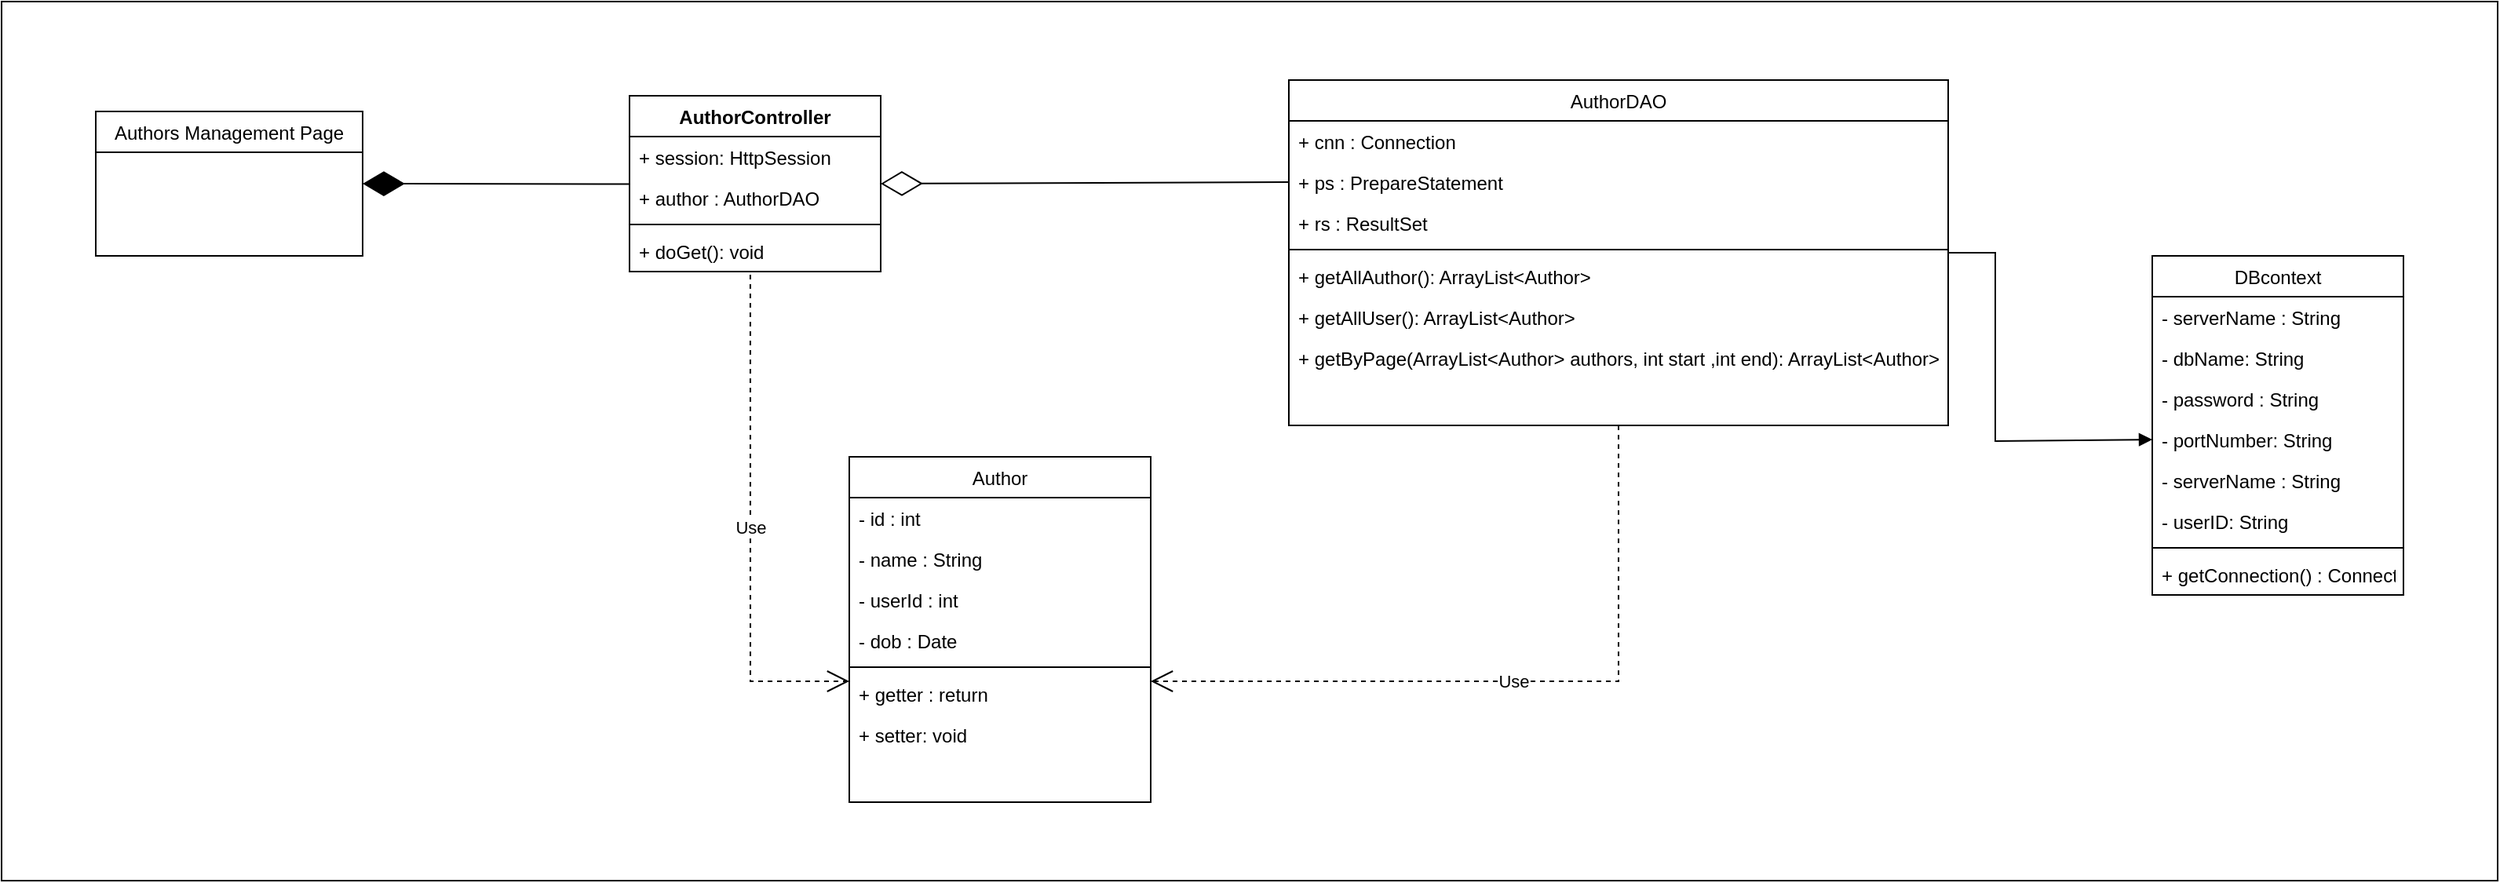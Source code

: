 <mxfile version="20.5.1" type="device" pages="8"><diagram id="kcMbLDcglmMu8IiweXcc" name="Trang-1"><mxGraphModel dx="2205" dy="699" grid="1" gridSize="10" guides="1" tooltips="1" connect="1" arrows="1" fold="1" page="1" pageScale="1" pageWidth="827" pageHeight="1169" math="0" shadow="0"><root><mxCell id="0"/><mxCell id="1" parent="0"/><mxCell id="6z-WNel4r4vm5440I5Vr-45" value="" style="rounded=0;whiteSpace=wrap;html=1;" parent="1" vertex="1"><mxGeometry x="-70" y="90" width="1590" height="560" as="geometry"/></mxCell><mxCell id="6z-WNel4r4vm5440I5Vr-2" value="AuthorController" style="swimlane;fontStyle=1;align=center;verticalAlign=top;childLayout=stackLayout;horizontal=1;startSize=26;horizontalStack=0;resizeParent=1;resizeParentMax=0;resizeLast=0;collapsible=1;marginBottom=0;" parent="1" vertex="1"><mxGeometry x="330" y="150" width="160" height="112" as="geometry"/></mxCell><mxCell id="6z-WNel4r4vm5440I5Vr-3" value="+ session: HttpSession" style="text;strokeColor=none;fillColor=none;align=left;verticalAlign=top;spacingLeft=4;spacingRight=4;overflow=hidden;rotatable=0;points=[[0,0.5],[1,0.5]];portConstraint=eastwest;" parent="6z-WNel4r4vm5440I5Vr-2" vertex="1"><mxGeometry y="26" width="160" height="26" as="geometry"/></mxCell><mxCell id="6z-WNel4r4vm5440I5Vr-4" value="+ author : AuthorDAO" style="text;strokeColor=none;fillColor=none;align=left;verticalAlign=top;spacingLeft=4;spacingRight=4;overflow=hidden;rotatable=0;points=[[0,0.5],[1,0.5]];portConstraint=eastwest;" parent="6z-WNel4r4vm5440I5Vr-2" vertex="1"><mxGeometry y="52" width="160" height="26" as="geometry"/></mxCell><mxCell id="6z-WNel4r4vm5440I5Vr-5" value="" style="line;strokeWidth=1;fillColor=none;align=left;verticalAlign=middle;spacingTop=-1;spacingLeft=3;spacingRight=3;rotatable=0;labelPosition=right;points=[];portConstraint=eastwest;strokeColor=inherit;" parent="6z-WNel4r4vm5440I5Vr-2" vertex="1"><mxGeometry y="78" width="160" height="8" as="geometry"/></mxCell><mxCell id="6z-WNel4r4vm5440I5Vr-6" value="+ doGet(): void" style="text;strokeColor=none;fillColor=none;align=left;verticalAlign=top;spacingLeft=4;spacingRight=4;overflow=hidden;rotatable=0;points=[[0,0.5],[1,0.5]];portConstraint=eastwest;" parent="6z-WNel4r4vm5440I5Vr-2" vertex="1"><mxGeometry y="86" width="160" height="26" as="geometry"/></mxCell><mxCell id="6z-WNel4r4vm5440I5Vr-7" value="Authors Management Page" style="swimlane;fontStyle=0;childLayout=stackLayout;horizontal=1;startSize=26;fillColor=none;horizontalStack=0;resizeParent=1;resizeParentMax=0;resizeLast=0;collapsible=1;marginBottom=0;" parent="1" vertex="1"><mxGeometry x="-10" y="160" width="170" height="92" as="geometry"/></mxCell><mxCell id="6z-WNel4r4vm5440I5Vr-8" value="AuthorDAO" style="swimlane;fontStyle=0;align=center;verticalAlign=top;childLayout=stackLayout;horizontal=1;startSize=26;horizontalStack=0;resizeParent=1;resizeLast=0;collapsible=1;marginBottom=0;rounded=0;shadow=0;strokeWidth=1;" parent="1" vertex="1"><mxGeometry x="750" y="140" width="420" height="220" as="geometry"><mxRectangle x="130" y="380" width="160" height="26" as="alternateBounds"/></mxGeometry></mxCell><mxCell id="6z-WNel4r4vm5440I5Vr-9" value="+ cnn : Connection " style="text;align=left;verticalAlign=top;spacingLeft=4;spacingRight=4;overflow=hidden;rotatable=0;points=[[0,0.5],[1,0.5]];portConstraint=eastwest;" parent="6z-WNel4r4vm5440I5Vr-8" vertex="1"><mxGeometry y="26" width="420" height="26" as="geometry"/></mxCell><mxCell id="6z-WNel4r4vm5440I5Vr-10" value="+ ps : PrepareStatement" style="text;align=left;verticalAlign=top;spacingLeft=4;spacingRight=4;overflow=hidden;rotatable=0;points=[[0,0.5],[1,0.5]];portConstraint=eastwest;rounded=0;shadow=0;html=0;" parent="6z-WNel4r4vm5440I5Vr-8" vertex="1"><mxGeometry y="52" width="420" height="26" as="geometry"/></mxCell><mxCell id="6z-WNel4r4vm5440I5Vr-11" value="+ rs : ResultSet" style="text;align=left;verticalAlign=top;spacingLeft=4;spacingRight=4;overflow=hidden;rotatable=0;points=[[0,0.5],[1,0.5]];portConstraint=eastwest;rounded=0;shadow=0;html=0;" parent="6z-WNel4r4vm5440I5Vr-8" vertex="1"><mxGeometry y="78" width="420" height="26" as="geometry"/></mxCell><mxCell id="6z-WNel4r4vm5440I5Vr-12" value="" style="line;html=1;strokeWidth=1;align=left;verticalAlign=middle;spacingTop=-1;spacingLeft=3;spacingRight=3;rotatable=0;labelPosition=right;points=[];portConstraint=eastwest;" parent="6z-WNel4r4vm5440I5Vr-8" vertex="1"><mxGeometry y="104" width="420" height="8" as="geometry"/></mxCell><mxCell id="6z-WNel4r4vm5440I5Vr-13" value="+ getAllAuthor(): ArrayList&lt;Author&gt;" style="text;align=left;verticalAlign=top;spacingLeft=4;spacingRight=4;overflow=hidden;rotatable=0;points=[[0,0.5],[1,0.5]];portConstraint=eastwest;" parent="6z-WNel4r4vm5440I5Vr-8" vertex="1"><mxGeometry y="112" width="420" height="26" as="geometry"/></mxCell><mxCell id="6z-WNel4r4vm5440I5Vr-44" value="+ getAllUser(): ArrayList&lt;Author&gt;" style="text;strokeColor=none;fillColor=none;align=left;verticalAlign=top;spacingLeft=4;spacingRight=4;overflow=hidden;rotatable=0;points=[[0,0.5],[1,0.5]];portConstraint=eastwest;" parent="6z-WNel4r4vm5440I5Vr-8" vertex="1"><mxGeometry y="138" width="420" height="26" as="geometry"/></mxCell><mxCell id="6z-WNel4r4vm5440I5Vr-14" value="+ getByPage(ArrayList&lt;Author&gt; authors, int start ,int end): ArrayList&lt;Author&gt;" style="text;strokeColor=none;fillColor=none;align=left;verticalAlign=top;spacingLeft=4;spacingRight=4;overflow=hidden;rotatable=0;points=[[0,0.5],[1,0.5]];portConstraint=eastwest;" parent="6z-WNel4r4vm5440I5Vr-8" vertex="1"><mxGeometry y="164" width="420" height="26" as="geometry"/></mxCell><mxCell id="6z-WNel4r4vm5440I5Vr-15" value="Author" style="swimlane;fontStyle=0;align=center;verticalAlign=top;childLayout=stackLayout;horizontal=1;startSize=26;horizontalStack=0;resizeParent=1;resizeLast=0;collapsible=1;marginBottom=0;rounded=0;shadow=0;strokeWidth=1;" parent="1" vertex="1"><mxGeometry x="470" y="380" width="192" height="220" as="geometry"><mxRectangle x="550" y="140" width="160" height="26" as="alternateBounds"/></mxGeometry></mxCell><mxCell id="6z-WNel4r4vm5440I5Vr-16" value="- id : int" style="text;align=left;verticalAlign=top;spacingLeft=4;spacingRight=4;overflow=hidden;rotatable=0;points=[[0,0.5],[1,0.5]];portConstraint=eastwest;" parent="6z-WNel4r4vm5440I5Vr-15" vertex="1"><mxGeometry y="26" width="192" height="26" as="geometry"/></mxCell><mxCell id="6z-WNel4r4vm5440I5Vr-17" value="- name : String" style="text;align=left;verticalAlign=top;spacingLeft=4;spacingRight=4;overflow=hidden;rotatable=0;points=[[0,0.5],[1,0.5]];portConstraint=eastwest;rounded=0;shadow=0;html=0;" parent="6z-WNel4r4vm5440I5Vr-15" vertex="1"><mxGeometry y="52" width="192" height="26" as="geometry"/></mxCell><mxCell id="6z-WNel4r4vm5440I5Vr-18" value="- userId : int" style="text;align=left;verticalAlign=top;spacingLeft=4;spacingRight=4;overflow=hidden;rotatable=0;points=[[0,0.5],[1,0.5]];portConstraint=eastwest;rounded=0;shadow=0;html=0;" parent="6z-WNel4r4vm5440I5Vr-15" vertex="1"><mxGeometry y="78" width="192" height="26" as="geometry"/></mxCell><mxCell id="6z-WNel4r4vm5440I5Vr-19" value="- dob : Date" style="text;align=left;verticalAlign=top;spacingLeft=4;spacingRight=4;overflow=hidden;rotatable=0;points=[[0,0.5],[1,0.5]];portConstraint=eastwest;rounded=0;shadow=0;html=0;" parent="6z-WNel4r4vm5440I5Vr-15" vertex="1"><mxGeometry y="104" width="192" height="26" as="geometry"/></mxCell><mxCell id="6z-WNel4r4vm5440I5Vr-26" value="" style="line;strokeWidth=1;fillColor=none;align=left;verticalAlign=middle;spacingTop=-1;spacingLeft=3;spacingRight=3;rotatable=0;labelPosition=right;points=[];portConstraint=eastwest;strokeColor=inherit;" parent="6z-WNel4r4vm5440I5Vr-15" vertex="1"><mxGeometry y="130" width="192" height="8" as="geometry"/></mxCell><mxCell id="6z-WNel4r4vm5440I5Vr-27" value="+ getter : return" style="text;strokeColor=none;fillColor=none;align=left;verticalAlign=top;spacingLeft=4;spacingRight=4;overflow=hidden;rotatable=0;points=[[0,0.5],[1,0.5]];portConstraint=eastwest;" parent="6z-WNel4r4vm5440I5Vr-15" vertex="1"><mxGeometry y="138" width="192" height="26" as="geometry"/></mxCell><mxCell id="6z-WNel4r4vm5440I5Vr-28" value="+ setter: void" style="text;strokeColor=none;fillColor=none;align=left;verticalAlign=top;spacingLeft=4;spacingRight=4;overflow=hidden;rotatable=0;points=[[0,0.5],[1,0.5]];portConstraint=eastwest;" parent="6z-WNel4r4vm5440I5Vr-15" vertex="1"><mxGeometry y="164" width="192" height="26" as="geometry"/></mxCell><mxCell id="6z-WNel4r4vm5440I5Vr-29" value="Use" style="endArrow=open;endSize=12;dashed=1;html=1;rounded=0;exitX=0.481;exitY=1.077;exitDx=0;exitDy=0;entryX=0;entryY=0.5;entryDx=0;entryDy=0;exitPerimeter=0;" parent="1" source="6z-WNel4r4vm5440I5Vr-6" edge="1"><mxGeometry width="160" relative="1" as="geometry"><mxPoint x="625" y="140" as="sourcePoint"/><mxPoint x="470.0" y="523.0" as="targetPoint"/><Array as="points"><mxPoint x="407" y="523"/></Array></mxGeometry></mxCell><mxCell id="6z-WNel4r4vm5440I5Vr-30" value="Use" style="endArrow=open;endSize=12;dashed=1;html=1;rounded=0;entryX=1;entryY=0.5;entryDx=0;entryDy=0;exitX=0.5;exitY=1;exitDx=0;exitDy=0;" parent="1" source="6z-WNel4r4vm5440I5Vr-8" edge="1"><mxGeometry width="160" relative="1" as="geometry"><mxPoint x="1080" y="180" as="sourcePoint"/><mxPoint x="662.0" y="523.0" as="targetPoint"/><Array as="points"><mxPoint x="960" y="523"/></Array></mxGeometry></mxCell><mxCell id="6z-WNel4r4vm5440I5Vr-31" value="" style="endArrow=diamondThin;endFill=0;endSize=24;html=1;rounded=0;entryX=1;entryY=0.5;entryDx=0;entryDy=0;exitX=0;exitY=0.5;exitDx=0;exitDy=0;" parent="1" source="6z-WNel4r4vm5440I5Vr-10" target="6z-WNel4r4vm5440I5Vr-2" edge="1"><mxGeometry width="160" relative="1" as="geometry"><mxPoint x="470" y="290" as="sourcePoint"/><mxPoint x="630" y="290" as="targetPoint"/></mxGeometry></mxCell><mxCell id="6z-WNel4r4vm5440I5Vr-32" value="DBcontext" style="swimlane;fontStyle=0;align=center;verticalAlign=top;childLayout=stackLayout;horizontal=1;startSize=26;horizontalStack=0;resizeParent=1;resizeLast=0;collapsible=1;marginBottom=0;rounded=0;shadow=0;strokeWidth=1;" parent="1" vertex="1"><mxGeometry x="1300" y="252" width="160" height="216" as="geometry"><mxRectangle x="340" y="380" width="170" height="26" as="alternateBounds"/></mxGeometry></mxCell><mxCell id="6z-WNel4r4vm5440I5Vr-33" value="- serverName : String" style="text;align=left;verticalAlign=top;spacingLeft=4;spacingRight=4;overflow=hidden;rotatable=0;points=[[0,0.5],[1,0.5]];portConstraint=eastwest;" parent="6z-WNel4r4vm5440I5Vr-32" vertex="1"><mxGeometry y="26" width="160" height="26" as="geometry"/></mxCell><mxCell id="6z-WNel4r4vm5440I5Vr-34" value="- dbName: String" style="text;align=left;verticalAlign=top;spacingLeft=4;spacingRight=4;overflow=hidden;rotatable=0;points=[[0,0.5],[1,0.5]];portConstraint=eastwest;" parent="6z-WNel4r4vm5440I5Vr-32" vertex="1"><mxGeometry y="52" width="160" height="26" as="geometry"/></mxCell><mxCell id="6z-WNel4r4vm5440I5Vr-35" value="- password : String" style="text;align=left;verticalAlign=top;spacingLeft=4;spacingRight=4;overflow=hidden;rotatable=0;points=[[0,0.5],[1,0.5]];portConstraint=eastwest;" parent="6z-WNel4r4vm5440I5Vr-32" vertex="1"><mxGeometry y="78" width="160" height="26" as="geometry"/></mxCell><mxCell id="6z-WNel4r4vm5440I5Vr-36" value="- portNumber: String" style="text;align=left;verticalAlign=top;spacingLeft=4;spacingRight=4;overflow=hidden;rotatable=0;points=[[0,0.5],[1,0.5]];portConstraint=eastwest;" parent="6z-WNel4r4vm5440I5Vr-32" vertex="1"><mxGeometry y="104" width="160" height="26" as="geometry"/></mxCell><mxCell id="6z-WNel4r4vm5440I5Vr-37" value="- serverName : String" style="text;align=left;verticalAlign=top;spacingLeft=4;spacingRight=4;overflow=hidden;rotatable=0;points=[[0,0.5],[1,0.5]];portConstraint=eastwest;" parent="6z-WNel4r4vm5440I5Vr-32" vertex="1"><mxGeometry y="130" width="160" height="26" as="geometry"/></mxCell><mxCell id="6z-WNel4r4vm5440I5Vr-38" value="- userID: String" style="text;align=left;verticalAlign=top;spacingLeft=4;spacingRight=4;overflow=hidden;rotatable=0;points=[[0,0.5],[1,0.5]];portConstraint=eastwest;" parent="6z-WNel4r4vm5440I5Vr-32" vertex="1"><mxGeometry y="156" width="160" height="26" as="geometry"/></mxCell><mxCell id="6z-WNel4r4vm5440I5Vr-39" value="" style="line;html=1;strokeWidth=1;align=left;verticalAlign=middle;spacingTop=-1;spacingLeft=3;spacingRight=3;rotatable=0;labelPosition=right;points=[];portConstraint=eastwest;" parent="6z-WNel4r4vm5440I5Vr-32" vertex="1"><mxGeometry y="182" width="160" height="8" as="geometry"/></mxCell><mxCell id="6z-WNel4r4vm5440I5Vr-40" value="+ getConnection() : Connection" style="text;align=left;verticalAlign=top;spacingLeft=4;spacingRight=4;overflow=hidden;rotatable=0;points=[[0,0.5],[1,0.5]];portConstraint=eastwest;" parent="6z-WNel4r4vm5440I5Vr-32" vertex="1"><mxGeometry y="190" width="160" height="26" as="geometry"/></mxCell><mxCell id="6z-WNel4r4vm5440I5Vr-41" value="" style="html=1;verticalAlign=bottom;endArrow=block;rounded=0;entryX=0;entryY=0.5;entryDx=0;entryDy=0;exitX=1;exitY=0.75;exitDx=0;exitDy=0;exitPerimeter=0;" parent="1" source="6z-WNel4r4vm5440I5Vr-12" target="6z-WNel4r4vm5440I5Vr-36" edge="1"><mxGeometry width="80" relative="1" as="geometry"><mxPoint x="1150" y="250" as="sourcePoint"/><mxPoint x="1230" y="250" as="targetPoint"/><Array as="points"><mxPoint x="1200" y="250"/><mxPoint x="1200" y="370"/></Array></mxGeometry></mxCell><mxCell id="6z-WNel4r4vm5440I5Vr-42" value="" style="endArrow=diamondThin;endFill=1;endSize=24;html=1;rounded=0;entryX=1;entryY=0.5;entryDx=0;entryDy=0;exitX=-0.002;exitY=0.163;exitDx=0;exitDy=0;exitPerimeter=0;" parent="1" source="6z-WNel4r4vm5440I5Vr-4" target="6z-WNel4r4vm5440I5Vr-7" edge="1"><mxGeometry width="160" relative="1" as="geometry"><mxPoint x="170" y="360" as="sourcePoint"/><mxPoint x="330" y="360" as="targetPoint"/></mxGeometry></mxCell></root></mxGraphModel></diagram><diagram id="DkDMi3iKveU_mnw9NgGF" name="Trang-2"><mxGraphModel dx="1378" dy="699" grid="1" gridSize="10" guides="1" tooltips="1" connect="1" arrows="1" fold="1" page="1" pageScale="1" pageWidth="827" pageHeight="1169" math="0" shadow="0"><root><mxCell id="0"/><mxCell id="1" parent="0"/><mxCell id="wTyEFA53FYQ6y72D129G-26" value="" style="rounded=0;whiteSpace=wrap;html=1;" parent="1" vertex="1"><mxGeometry x="50" y="150" width="710" height="560" as="geometry"/></mxCell><mxCell id="wTyEFA53FYQ6y72D129G-2" value="" style="shape=umlLifeline;participant=umlActor;perimeter=lifelinePerimeter;whiteSpace=wrap;html=1;container=1;collapsible=0;recursiveResize=0;verticalAlign=top;spacingTop=36;outlineConnect=0;" parent="1" vertex="1"><mxGeometry x="110" y="180" width="20" height="510" as="geometry"/></mxCell><mxCell id="wTyEFA53FYQ6y72D129G-3" value="AuthorController" style="shape=umlLifeline;perimeter=lifelinePerimeter;whiteSpace=wrap;html=1;container=1;collapsible=0;recursiveResize=0;outlineConnect=0;" parent="1" vertex="1"><mxGeometry x="240" y="180" width="100" height="510" as="geometry"/></mxCell><mxCell id="wTyEFA53FYQ6y72D129G-4" value="" style="html=1;points=[];perimeter=orthogonalPerimeter;" parent="wTyEFA53FYQ6y72D129G-3" vertex="1"><mxGeometry x="45" y="100" width="10" height="100" as="geometry"/></mxCell><mxCell id="wTyEFA53FYQ6y72D129G-5" value="" style="html=1;points=[];perimeter=orthogonalPerimeter;" parent="wTyEFA53FYQ6y72D129G-3" vertex="1"><mxGeometry x="45" y="310" width="10" height="70" as="geometry"/></mxCell><mxCell id="wTyEFA53FYQ6y72D129G-6" value="" style="html=1;points=[];perimeter=orthogonalPerimeter;" parent="wTyEFA53FYQ6y72D129G-3" vertex="1"><mxGeometry x="45" y="440" width="10" height="40" as="geometry"/></mxCell><mxCell id="wTyEFA53FYQ6y72D129G-7" value="AuthorDAO" style="shape=umlLifeline;perimeter=lifelinePerimeter;whiteSpace=wrap;html=1;container=1;collapsible=0;recursiveResize=0;outlineConnect=0;" parent="1" vertex="1"><mxGeometry x="430" y="180" width="100" height="510" as="geometry"/></mxCell><mxCell id="wTyEFA53FYQ6y72D129G-8" value="" style="html=1;points=[];perimeter=orthogonalPerimeter;" parent="wTyEFA53FYQ6y72D129G-7" vertex="1"><mxGeometry x="45" y="150" width="10" height="80" as="geometry"/></mxCell><mxCell id="wTyEFA53FYQ6y72D129G-9" value="" style="html=1;points=[];perimeter=orthogonalPerimeter;" parent="wTyEFA53FYQ6y72D129G-7" vertex="1"><mxGeometry x="45" y="280" width="10" height="40" as="geometry"/></mxCell><mxCell id="wTyEFA53FYQ6y72D129G-10" value="" style="html=1;points=[];perimeter=orthogonalPerimeter;" parent="wTyEFA53FYQ6y72D129G-7" vertex="1"><mxGeometry x="45" y="370" width="10" height="80" as="geometry"/></mxCell><mxCell id="wTyEFA53FYQ6y72D129G-13" value="DB context" style="shape=umlLifeline;perimeter=lifelinePerimeter;whiteSpace=wrap;html=1;container=1;collapsible=0;recursiveResize=0;outlineConnect=0;" parent="1" vertex="1"><mxGeometry x="610" y="190" width="100" height="490" as="geometry"/></mxCell><mxCell id="wTyEFA53FYQ6y72D129G-14" value="" style="html=1;points=[];perimeter=orthogonalPerimeter;" parent="wTyEFA53FYQ6y72D129G-13" vertex="1"><mxGeometry x="45" y="205" width="10" height="85" as="geometry"/></mxCell><mxCell id="wTyEFA53FYQ6y72D129G-15" value="Admin click &lt;br&gt;on &quot;Authors Management&quot; title" style="html=1;verticalAlign=bottom;endArrow=block;rounded=0;entryX=0;entryY=0.15;entryDx=0;entryDy=0;entryPerimeter=0;" parent="1" source="wTyEFA53FYQ6y72D129G-2" target="wTyEFA53FYQ6y72D129G-4" edge="1"><mxGeometry width="80" relative="1" as="geometry"><mxPoint x="370" y="290" as="sourcePoint"/><mxPoint x="280" y="300" as="targetPoint"/></mxGeometry></mxCell><mxCell id="wTyEFA53FYQ6y72D129G-17" value="Query in DB" style="html=1;verticalAlign=bottom;endArrow=block;rounded=0;exitX=0.948;exitY=0.817;exitDx=0;exitDy=0;exitPerimeter=0;" parent="1" source="wTyEFA53FYQ6y72D129G-8" target="wTyEFA53FYQ6y72D129G-13" edge="1"><mxGeometry width="80" relative="1" as="geometry"><mxPoint x="490" y="350" as="sourcePoint"/><mxPoint x="810" y="400" as="targetPoint"/></mxGeometry></mxCell><mxCell id="wTyEFA53FYQ6y72D129G-19" value="return&amp;nbsp; AuthorList" style="html=1;verticalAlign=bottom;endArrow=open;dashed=1;endSize=8;rounded=0;exitX=-0.1;exitY=0.859;exitDx=0;exitDy=0;exitPerimeter=0;" parent="1" source="wTyEFA53FYQ6y72D129G-14" target="wTyEFA53FYQ6y72D129G-9" edge="1"><mxGeometry relative="1" as="geometry"><mxPoint x="654.48" y="469.45" as="sourcePoint"/><mxPoint x="550" y="420" as="targetPoint"/></mxGeometry></mxCell><mxCell id="wTyEFA53FYQ6y72D129G-20" value="return Authorlist" style="html=1;verticalAlign=bottom;endArrow=open;dashed=1;endSize=8;rounded=0;exitX=-0.086;exitY=0.714;exitDx=0;exitDy=0;exitPerimeter=0;" parent="1" source="wTyEFA53FYQ6y72D129G-9" target="wTyEFA53FYQ6y72D129G-5" edge="1"><mxGeometry relative="1" as="geometry"><mxPoint x="440" y="450" as="sourcePoint"/><mxPoint x="360" y="450" as="targetPoint"/></mxGeometry></mxCell><mxCell id="wTyEFA53FYQ6y72D129G-21" value="getByPage()" style="html=1;verticalAlign=bottom;endArrow=block;entryX=0;entryY=0;rounded=0;exitX=0.92;exitY=0.869;exitDx=0;exitDy=0;exitPerimeter=0;" parent="1" source="wTyEFA53FYQ6y72D129G-5" target="wTyEFA53FYQ6y72D129G-10" edge="1"><mxGeometry relative="1" as="geometry"><mxPoint x="360" y="480" as="sourcePoint"/></mxGeometry></mxCell><mxCell id="wTyEFA53FYQ6y72D129G-22" value="return" style="html=1;verticalAlign=bottom;endArrow=open;dashed=1;endSize=8;exitX=0;exitY=0.95;rounded=0;entryX=0.96;entryY=0.19;entryDx=0;entryDy=0;entryPerimeter=0;" parent="1" source="wTyEFA53FYQ6y72D129G-10" target="wTyEFA53FYQ6y72D129G-6" edge="1"><mxGeometry relative="1" as="geometry"><mxPoint x="360" y="556" as="targetPoint"/></mxGeometry></mxCell><mxCell id="wTyEFA53FYQ6y72D129G-23" value="dispatch &lt;br&gt;User Management Screen" style="html=1;verticalAlign=bottom;startArrow=oval;startFill=1;endArrow=block;startSize=8;rounded=0;exitX=0.057;exitY=0.836;exitDx=0;exitDy=0;exitPerimeter=0;" parent="1" source="wTyEFA53FYQ6y72D129G-6" target="wTyEFA53FYQ6y72D129G-2" edge="1"><mxGeometry width="60" relative="1" as="geometry"><mxPoint x="190" y="570" as="sourcePoint"/><mxPoint x="150" y="590" as="targetPoint"/></mxGeometry></mxCell><mxCell id="wTyEFA53FYQ6y72D129G-25" value="getAllUser()" style="html=1;verticalAlign=bottom;endArrow=block;rounded=0;exitX=1;exitY=0.83;exitDx=0;exitDy=0;exitPerimeter=0;entryX=-0.155;entryY=0.41;entryDx=0;entryDy=0;entryPerimeter=0;" parent="1" source="wTyEFA53FYQ6y72D129G-4" target="wTyEFA53FYQ6y72D129G-8" edge="1"><mxGeometry width="80" relative="1" as="geometry"><mxPoint x="298" y="380" as="sourcePoint"/><mxPoint x="414" y="393" as="targetPoint"/></mxGeometry></mxCell><mxCell id="wTyEFA53FYQ6y72D129G-24" value="getAllAuthor()" style="html=1;verticalAlign=bottom;endArrow=block;rounded=0;exitX=0.9;exitY=0.57;exitDx=0;exitDy=0;exitPerimeter=0;entryX=-0.086;entryY=0.1;entryDx=0;entryDy=0;entryPerimeter=0;" parent="1" source="wTyEFA53FYQ6y72D129G-4" target="wTyEFA53FYQ6y72D129G-8" edge="1"><mxGeometry width="80" relative="1" as="geometry"><mxPoint x="310" y="340" as="sourcePoint"/><mxPoint x="410" y="350" as="targetPoint"/></mxGeometry></mxCell></root></mxGraphModel></diagram><diagram id="i0P8o2b0M5rD5A7UOURU" name="Trang-3"><mxGraphModel dx="2205" dy="699" grid="1" gridSize="10" guides="1" tooltips="1" connect="1" arrows="1" fold="1" page="1" pageScale="1" pageWidth="827" pageHeight="1169" math="0" shadow="0"><root><mxCell id="0"/><mxCell id="1" parent="0"/><mxCell id="h0c7HlRoCXUH1wLvbAyj-1" value="" style="rounded=0;whiteSpace=wrap;html=1;" parent="1" vertex="1"><mxGeometry x="-70" y="90" width="1590" height="560" as="geometry"/></mxCell><mxCell id="h0c7HlRoCXUH1wLvbAyj-2" value="AuthorController" style="swimlane;fontStyle=1;align=center;verticalAlign=top;childLayout=stackLayout;horizontal=1;startSize=26;horizontalStack=0;resizeParent=1;resizeParentMax=0;resizeLast=0;collapsible=1;marginBottom=0;" parent="1" vertex="1"><mxGeometry x="330" y="150" width="160" height="186" as="geometry"/></mxCell><mxCell id="h0c7HlRoCXUH1wLvbAyj-3" value="+ session: HttpSession" style="text;strokeColor=none;fillColor=none;align=left;verticalAlign=top;spacingLeft=4;spacingRight=4;overflow=hidden;rotatable=0;points=[[0,0.5],[1,0.5]];portConstraint=eastwest;" parent="h0c7HlRoCXUH1wLvbAyj-2" vertex="1"><mxGeometry y="26" width="160" height="26" as="geometry"/></mxCell><mxCell id="h0c7HlRoCXUH1wLvbAyj-4" value="+ author : AuthorDAO" style="text;strokeColor=none;fillColor=none;align=left;verticalAlign=top;spacingLeft=4;spacingRight=4;overflow=hidden;rotatable=0;points=[[0,0.5],[1,0.5]];portConstraint=eastwest;" parent="h0c7HlRoCXUH1wLvbAyj-2" vertex="1"><mxGeometry y="52" width="160" height="26" as="geometry"/></mxCell><mxCell id="h0c7HlRoCXUH1wLvbAyj-5" value="" style="line;strokeWidth=1;fillColor=none;align=left;verticalAlign=middle;spacingTop=-1;spacingLeft=3;spacingRight=3;rotatable=0;labelPosition=right;points=[];portConstraint=eastwest;strokeColor=inherit;" parent="h0c7HlRoCXUH1wLvbAyj-2" vertex="1"><mxGeometry y="78" width="160" height="8" as="geometry"/></mxCell><mxCell id="h0c7HlRoCXUH1wLvbAyj-41" value="+ doGet(): void" style="text;strokeColor=none;fillColor=none;align=left;verticalAlign=top;spacingLeft=4;spacingRight=4;overflow=hidden;rotatable=0;points=[[0,0.5],[1,0.5]];portConstraint=eastwest;" parent="h0c7HlRoCXUH1wLvbAyj-2" vertex="1"><mxGeometry y="86" width="160" height="26" as="geometry"/></mxCell><mxCell id="h0c7HlRoCXUH1wLvbAyj-6" value="+ doPost(): void" style="text;strokeColor=none;fillColor=none;align=left;verticalAlign=top;spacingLeft=4;spacingRight=4;overflow=hidden;rotatable=0;points=[[0,0.5],[1,0.5]];portConstraint=eastwest;" parent="h0c7HlRoCXUH1wLvbAyj-2" vertex="1"><mxGeometry y="112" width="160" height="74" as="geometry"/></mxCell><mxCell id="h0c7HlRoCXUH1wLvbAyj-7" value="Authors Management Page" style="swimlane;fontStyle=0;childLayout=stackLayout;horizontal=1;startSize=26;fillColor=none;horizontalStack=0;resizeParent=1;resizeParentMax=0;resizeLast=0;collapsible=1;marginBottom=0;" parent="1" vertex="1"><mxGeometry x="-10" y="160" width="170" height="92" as="geometry"/></mxCell><mxCell id="h0c7HlRoCXUH1wLvbAyj-8" value="AuthorDAO" style="swimlane;fontStyle=0;align=center;verticalAlign=top;childLayout=stackLayout;horizontal=1;startSize=26;horizontalStack=0;resizeParent=1;resizeLast=0;collapsible=1;marginBottom=0;rounded=0;shadow=0;strokeWidth=1;" parent="1" vertex="1"><mxGeometry x="750" y="140" width="420" height="290" as="geometry"><mxRectangle x="130" y="380" width="160" height="26" as="alternateBounds"/></mxGeometry></mxCell><mxCell id="h0c7HlRoCXUH1wLvbAyj-9" value="+ cnn : Connection " style="text;align=left;verticalAlign=top;spacingLeft=4;spacingRight=4;overflow=hidden;rotatable=0;points=[[0,0.5],[1,0.5]];portConstraint=eastwest;" parent="h0c7HlRoCXUH1wLvbAyj-8" vertex="1"><mxGeometry y="26" width="420" height="26" as="geometry"/></mxCell><mxCell id="h0c7HlRoCXUH1wLvbAyj-10" value="+ ps : PrepareStatement" style="text;align=left;verticalAlign=top;spacingLeft=4;spacingRight=4;overflow=hidden;rotatable=0;points=[[0,0.5],[1,0.5]];portConstraint=eastwest;rounded=0;shadow=0;html=0;" parent="h0c7HlRoCXUH1wLvbAyj-8" vertex="1"><mxGeometry y="52" width="420" height="26" as="geometry"/></mxCell><mxCell id="h0c7HlRoCXUH1wLvbAyj-11" value="+ rs : ResultSet" style="text;align=left;verticalAlign=top;spacingLeft=4;spacingRight=4;overflow=hidden;rotatable=0;points=[[0,0.5],[1,0.5]];portConstraint=eastwest;rounded=0;shadow=0;html=0;" parent="h0c7HlRoCXUH1wLvbAyj-8" vertex="1"><mxGeometry y="78" width="420" height="26" as="geometry"/></mxCell><mxCell id="h0c7HlRoCXUH1wLvbAyj-12" value="" style="line;html=1;strokeWidth=1;align=left;verticalAlign=middle;spacingTop=-1;spacingLeft=3;spacingRight=3;rotatable=0;labelPosition=right;points=[];portConstraint=eastwest;" parent="h0c7HlRoCXUH1wLvbAyj-8" vertex="1"><mxGeometry y="104" width="420" height="8" as="geometry"/></mxCell><mxCell id="h0c7HlRoCXUH1wLvbAyj-13" value="+ getAllAuthor(): ArrayList&lt;Author&gt;" style="text;align=left;verticalAlign=top;spacingLeft=4;spacingRight=4;overflow=hidden;rotatable=0;points=[[0,0.5],[1,0.5]];portConstraint=eastwest;" parent="h0c7HlRoCXUH1wLvbAyj-8" vertex="1"><mxGeometry y="112" width="420" height="26" as="geometry"/></mxCell><mxCell id="h0c7HlRoCXUH1wLvbAyj-14" value="+ getAllUser(): ArrayList&lt;Author&gt;" style="text;strokeColor=none;fillColor=none;align=left;verticalAlign=top;spacingLeft=4;spacingRight=4;overflow=hidden;rotatable=0;points=[[0,0.5],[1,0.5]];portConstraint=eastwest;" parent="h0c7HlRoCXUH1wLvbAyj-8" vertex="1"><mxGeometry y="138" width="420" height="26" as="geometry"/></mxCell><mxCell id="h0c7HlRoCXUH1wLvbAyj-15" value="+ getByPage(ArrayList&lt;Author&gt; authors, int start ,int end): ArrayList&lt;Author&gt;" style="text;strokeColor=none;fillColor=none;align=left;verticalAlign=top;spacingLeft=4;spacingRight=4;overflow=hidden;rotatable=0;points=[[0,0.5],[1,0.5]];portConstraint=eastwest;" parent="h0c7HlRoCXUH1wLvbAyj-8" vertex="1"><mxGeometry y="164" width="420" height="26" as="geometry"/></mxCell><mxCell id="h0c7HlRoCXUH1wLvbAyj-42" value="+ updateAu(int id , string name) : void" style="text;strokeColor=none;fillColor=none;align=left;verticalAlign=top;spacingLeft=4;spacingRight=4;overflow=hidden;rotatable=0;points=[[0,0.5],[1,0.5]];portConstraint=eastwest;" parent="h0c7HlRoCXUH1wLvbAyj-8" vertex="1"><mxGeometry y="190" width="420" height="26" as="geometry"/></mxCell><mxCell id="h0c7HlRoCXUH1wLvbAyj-43" value="+ searchByUAname(string name) : ArrayList&lt;Author&gt;" style="text;strokeColor=none;fillColor=none;align=left;verticalAlign=top;spacingLeft=4;spacingRight=4;overflow=hidden;rotatable=0;points=[[0,0.5],[1,0.5]];portConstraint=eastwest;" parent="h0c7HlRoCXUH1wLvbAyj-8" vertex="1"><mxGeometry y="216" width="420" height="26" as="geometry"/></mxCell><mxCell id="h0c7HlRoCXUH1wLvbAyj-44" value="+ searchByUname(string name) : ArrayList&lt;Author&gt;" style="text;strokeColor=none;fillColor=none;align=left;verticalAlign=top;spacingLeft=4;spacingRight=4;overflow=hidden;rotatable=0;points=[[0,0.5],[1,0.5]];portConstraint=eastwest;" parent="h0c7HlRoCXUH1wLvbAyj-8" vertex="1"><mxGeometry y="242" width="420" height="26" as="geometry"/></mxCell><mxCell id="h0c7HlRoCXUH1wLvbAyj-16" value="Author" style="swimlane;fontStyle=0;align=center;verticalAlign=top;childLayout=stackLayout;horizontal=1;startSize=26;horizontalStack=0;resizeParent=1;resizeLast=0;collapsible=1;marginBottom=0;rounded=0;shadow=0;strokeWidth=1;" parent="1" vertex="1"><mxGeometry x="470" y="380" width="192" height="220" as="geometry"><mxRectangle x="550" y="140" width="160" height="26" as="alternateBounds"/></mxGeometry></mxCell><mxCell id="h0c7HlRoCXUH1wLvbAyj-17" value="- id : int" style="text;align=left;verticalAlign=top;spacingLeft=4;spacingRight=4;overflow=hidden;rotatable=0;points=[[0,0.5],[1,0.5]];portConstraint=eastwest;" parent="h0c7HlRoCXUH1wLvbAyj-16" vertex="1"><mxGeometry y="26" width="192" height="26" as="geometry"/></mxCell><mxCell id="h0c7HlRoCXUH1wLvbAyj-18" value="- name : String" style="text;align=left;verticalAlign=top;spacingLeft=4;spacingRight=4;overflow=hidden;rotatable=0;points=[[0,0.5],[1,0.5]];portConstraint=eastwest;rounded=0;shadow=0;html=0;" parent="h0c7HlRoCXUH1wLvbAyj-16" vertex="1"><mxGeometry y="52" width="192" height="26" as="geometry"/></mxCell><mxCell id="h0c7HlRoCXUH1wLvbAyj-19" value="- userId : int" style="text;align=left;verticalAlign=top;spacingLeft=4;spacingRight=4;overflow=hidden;rotatable=0;points=[[0,0.5],[1,0.5]];portConstraint=eastwest;rounded=0;shadow=0;html=0;" parent="h0c7HlRoCXUH1wLvbAyj-16" vertex="1"><mxGeometry y="78" width="192" height="26" as="geometry"/></mxCell><mxCell id="h0c7HlRoCXUH1wLvbAyj-20" value="- dob : Date" style="text;align=left;verticalAlign=top;spacingLeft=4;spacingRight=4;overflow=hidden;rotatable=0;points=[[0,0.5],[1,0.5]];portConstraint=eastwest;rounded=0;shadow=0;html=0;" parent="h0c7HlRoCXUH1wLvbAyj-16" vertex="1"><mxGeometry y="104" width="192" height="26" as="geometry"/></mxCell><mxCell id="h0c7HlRoCXUH1wLvbAyj-21" value="" style="line;strokeWidth=1;fillColor=none;align=left;verticalAlign=middle;spacingTop=-1;spacingLeft=3;spacingRight=3;rotatable=0;labelPosition=right;points=[];portConstraint=eastwest;strokeColor=inherit;" parent="h0c7HlRoCXUH1wLvbAyj-16" vertex="1"><mxGeometry y="130" width="192" height="8" as="geometry"/></mxCell><mxCell id="h0c7HlRoCXUH1wLvbAyj-22" value="+ getter : return" style="text;strokeColor=none;fillColor=none;align=left;verticalAlign=top;spacingLeft=4;spacingRight=4;overflow=hidden;rotatable=0;points=[[0,0.5],[1,0.5]];portConstraint=eastwest;" parent="h0c7HlRoCXUH1wLvbAyj-16" vertex="1"><mxGeometry y="138" width="192" height="26" as="geometry"/></mxCell><mxCell id="h0c7HlRoCXUH1wLvbAyj-23" value="+ setter: void" style="text;strokeColor=none;fillColor=none;align=left;verticalAlign=top;spacingLeft=4;spacingRight=4;overflow=hidden;rotatable=0;points=[[0,0.5],[1,0.5]];portConstraint=eastwest;" parent="h0c7HlRoCXUH1wLvbAyj-16" vertex="1"><mxGeometry y="164" width="192" height="26" as="geometry"/></mxCell><mxCell id="h0c7HlRoCXUH1wLvbAyj-24" value="Use" style="endArrow=open;endSize=12;dashed=1;html=1;rounded=0;exitX=0.481;exitY=1.077;exitDx=0;exitDy=0;entryX=0;entryY=0.5;entryDx=0;entryDy=0;exitPerimeter=0;" parent="1" source="h0c7HlRoCXUH1wLvbAyj-6" edge="1"><mxGeometry width="160" relative="1" as="geometry"><mxPoint x="625" y="140" as="sourcePoint"/><mxPoint x="470.0" y="523.0" as="targetPoint"/><Array as="points"><mxPoint x="407" y="523"/></Array></mxGeometry></mxCell><mxCell id="h0c7HlRoCXUH1wLvbAyj-25" value="Use" style="endArrow=open;endSize=12;dashed=1;html=1;rounded=0;entryX=1;entryY=0.5;entryDx=0;entryDy=0;exitX=0.5;exitY=1;exitDx=0;exitDy=0;" parent="1" source="h0c7HlRoCXUH1wLvbAyj-8" edge="1"><mxGeometry width="160" relative="1" as="geometry"><mxPoint x="1080" y="180" as="sourcePoint"/><mxPoint x="662.0" y="523.0" as="targetPoint"/><Array as="points"><mxPoint x="960" y="523"/></Array></mxGeometry></mxCell><mxCell id="h0c7HlRoCXUH1wLvbAyj-26" value="" style="endArrow=diamondThin;endFill=0;endSize=24;html=1;rounded=0;entryX=1;entryY=0.5;entryDx=0;entryDy=0;exitX=-0.005;exitY=0.962;exitDx=0;exitDy=0;exitPerimeter=0;" parent="1" source="h0c7HlRoCXUH1wLvbAyj-11" target="h0c7HlRoCXUH1wLvbAyj-2" edge="1"><mxGeometry width="160" relative="1" as="geometry"><mxPoint x="470" y="290" as="sourcePoint"/><mxPoint x="630" y="290" as="targetPoint"/></mxGeometry></mxCell><mxCell id="h0c7HlRoCXUH1wLvbAyj-27" value="DBcontext" style="swimlane;fontStyle=0;align=center;verticalAlign=top;childLayout=stackLayout;horizontal=1;startSize=26;horizontalStack=0;resizeParent=1;resizeLast=0;collapsible=1;marginBottom=0;rounded=0;shadow=0;strokeWidth=1;" parent="1" vertex="1"><mxGeometry x="1300" y="252" width="160" height="216" as="geometry"><mxRectangle x="340" y="380" width="170" height="26" as="alternateBounds"/></mxGeometry></mxCell><mxCell id="h0c7HlRoCXUH1wLvbAyj-28" value="- serverName : String" style="text;align=left;verticalAlign=top;spacingLeft=4;spacingRight=4;overflow=hidden;rotatable=0;points=[[0,0.5],[1,0.5]];portConstraint=eastwest;" parent="h0c7HlRoCXUH1wLvbAyj-27" vertex="1"><mxGeometry y="26" width="160" height="26" as="geometry"/></mxCell><mxCell id="h0c7HlRoCXUH1wLvbAyj-29" value="- dbName: String" style="text;align=left;verticalAlign=top;spacingLeft=4;spacingRight=4;overflow=hidden;rotatable=0;points=[[0,0.5],[1,0.5]];portConstraint=eastwest;" parent="h0c7HlRoCXUH1wLvbAyj-27" vertex="1"><mxGeometry y="52" width="160" height="26" as="geometry"/></mxCell><mxCell id="h0c7HlRoCXUH1wLvbAyj-30" value="- password : String" style="text;align=left;verticalAlign=top;spacingLeft=4;spacingRight=4;overflow=hidden;rotatable=0;points=[[0,0.5],[1,0.5]];portConstraint=eastwest;" parent="h0c7HlRoCXUH1wLvbAyj-27" vertex="1"><mxGeometry y="78" width="160" height="26" as="geometry"/></mxCell><mxCell id="h0c7HlRoCXUH1wLvbAyj-31" value="- portNumber: String" style="text;align=left;verticalAlign=top;spacingLeft=4;spacingRight=4;overflow=hidden;rotatable=0;points=[[0,0.5],[1,0.5]];portConstraint=eastwest;" parent="h0c7HlRoCXUH1wLvbAyj-27" vertex="1"><mxGeometry y="104" width="160" height="26" as="geometry"/></mxCell><mxCell id="h0c7HlRoCXUH1wLvbAyj-32" value="- serverName : String" style="text;align=left;verticalAlign=top;spacingLeft=4;spacingRight=4;overflow=hidden;rotatable=0;points=[[0,0.5],[1,0.5]];portConstraint=eastwest;" parent="h0c7HlRoCXUH1wLvbAyj-27" vertex="1"><mxGeometry y="130" width="160" height="26" as="geometry"/></mxCell><mxCell id="h0c7HlRoCXUH1wLvbAyj-33" value="- userID: String" style="text;align=left;verticalAlign=top;spacingLeft=4;spacingRight=4;overflow=hidden;rotatable=0;points=[[0,0.5],[1,0.5]];portConstraint=eastwest;" parent="h0c7HlRoCXUH1wLvbAyj-27" vertex="1"><mxGeometry y="156" width="160" height="26" as="geometry"/></mxCell><mxCell id="h0c7HlRoCXUH1wLvbAyj-34" value="" style="line;html=1;strokeWidth=1;align=left;verticalAlign=middle;spacingTop=-1;spacingLeft=3;spacingRight=3;rotatable=0;labelPosition=right;points=[];portConstraint=eastwest;" parent="h0c7HlRoCXUH1wLvbAyj-27" vertex="1"><mxGeometry y="182" width="160" height="8" as="geometry"/></mxCell><mxCell id="h0c7HlRoCXUH1wLvbAyj-35" value="+ getConnection() : Connection" style="text;align=left;verticalAlign=top;spacingLeft=4;spacingRight=4;overflow=hidden;rotatable=0;points=[[0,0.5],[1,0.5]];portConstraint=eastwest;" parent="h0c7HlRoCXUH1wLvbAyj-27" vertex="1"><mxGeometry y="190" width="160" height="26" as="geometry"/></mxCell><mxCell id="h0c7HlRoCXUH1wLvbAyj-36" value="" style="html=1;verticalAlign=bottom;endArrow=block;rounded=0;entryX=0;entryY=0.5;entryDx=0;entryDy=0;exitX=1;exitY=0.75;exitDx=0;exitDy=0;exitPerimeter=0;" parent="1" source="h0c7HlRoCXUH1wLvbAyj-12" target="h0c7HlRoCXUH1wLvbAyj-31" edge="1"><mxGeometry width="80" relative="1" as="geometry"><mxPoint x="1150" y="250" as="sourcePoint"/><mxPoint x="1230" y="250" as="targetPoint"/><Array as="points"><mxPoint x="1200" y="250"/><mxPoint x="1200" y="370"/></Array></mxGeometry></mxCell><mxCell id="h0c7HlRoCXUH1wLvbAyj-37" value="" style="endArrow=diamondThin;endFill=1;endSize=24;html=1;rounded=0;entryX=1;entryY=0.5;entryDx=0;entryDy=0;exitX=-0.002;exitY=0.163;exitDx=0;exitDy=0;exitPerimeter=0;" parent="1" source="h0c7HlRoCXUH1wLvbAyj-4" target="h0c7HlRoCXUH1wLvbAyj-7" edge="1"><mxGeometry width="160" relative="1" as="geometry"><mxPoint x="170" y="360" as="sourcePoint"/><mxPoint x="330" y="360" as="targetPoint"/></mxGeometry></mxCell></root></mxGraphModel></diagram><diagram id="g0clUs1QJ-L48SuzpUGs" name="Trang-4"><mxGraphModel dx="2205" dy="1868" grid="1" gridSize="10" guides="1" tooltips="1" connect="1" arrows="1" fold="1" page="1" pageScale="1" pageWidth="827" pageHeight="1169" math="0" shadow="0"><root><mxCell id="0"/><mxCell id="1" parent="0"/><mxCell id="TUuiDbf3bFCA9xyRyXYt-3" value="" style="rounded=0;whiteSpace=wrap;html=1;" parent="1" vertex="1"><mxGeometry x="-10" y="-660" width="1630" height="1050" as="geometry"/></mxCell><mxCell id="_OwYTpxUZbnLxEwYfIxb-2" value="LoadAuthor" style="swimlane;fontStyle=1;align=center;verticalAlign=top;childLayout=stackLayout;horizontal=1;startSize=26;horizontalStack=0;resizeParent=1;resizeParentMax=0;resizeLast=0;collapsible=1;marginBottom=0;" parent="1" vertex="1"><mxGeometry x="330" y="138" width="160" height="150" as="geometry"/></mxCell><mxCell id="_OwYTpxUZbnLxEwYfIxb-3" value="+ session: HttpSession" style="text;strokeColor=none;fillColor=none;align=left;verticalAlign=top;spacingLeft=4;spacingRight=4;overflow=hidden;rotatable=0;points=[[0,0.5],[1,0.5]];portConstraint=eastwest;" parent="_OwYTpxUZbnLxEwYfIxb-2" vertex="1"><mxGeometry y="26" width="160" height="26" as="geometry"/></mxCell><mxCell id="_OwYTpxUZbnLxEwYfIxb-4" value="+ author : AuthorDAO" style="text;strokeColor=none;fillColor=none;align=left;verticalAlign=top;spacingLeft=4;spacingRight=4;overflow=hidden;rotatable=0;points=[[0,0.5],[1,0.5]];portConstraint=eastwest;" parent="_OwYTpxUZbnLxEwYfIxb-2" vertex="1"><mxGeometry y="52" width="160" height="26" as="geometry"/></mxCell><mxCell id="_OwYTpxUZbnLxEwYfIxb-5" value="" style="line;strokeWidth=1;fillColor=none;align=left;verticalAlign=middle;spacingTop=-1;spacingLeft=3;spacingRight=3;rotatable=0;labelPosition=right;points=[];portConstraint=eastwest;strokeColor=inherit;" parent="_OwYTpxUZbnLxEwYfIxb-2" vertex="1"><mxGeometry y="78" width="160" height="8" as="geometry"/></mxCell><mxCell id="_OwYTpxUZbnLxEwYfIxb-6" value="+ doGet(): void" style="text;strokeColor=none;fillColor=none;align=left;verticalAlign=top;spacingLeft=4;spacingRight=4;overflow=hidden;rotatable=0;points=[[0,0.5],[1,0.5]];portConstraint=eastwest;" parent="_OwYTpxUZbnLxEwYfIxb-2" vertex="1"><mxGeometry y="86" width="160" height="64" as="geometry"/></mxCell><mxCell id="_OwYTpxUZbnLxEwYfIxb-8" value="AuthorController" style="swimlane;fontStyle=0;childLayout=stackLayout;horizontal=1;startSize=26;fillColor=none;horizontalStack=0;resizeParent=1;resizeParentMax=0;resizeLast=0;collapsible=1;marginBottom=0;" parent="1" vertex="1"><mxGeometry x="50" y="288" width="170" height="52" as="geometry"/></mxCell><mxCell id="_OwYTpxUZbnLxEwYfIxb-42" value="+ doGet() : void" style="text;strokeColor=none;fillColor=none;align=left;verticalAlign=top;spacingLeft=4;spacingRight=4;overflow=hidden;rotatable=0;points=[[0,0.5],[1,0.5]];portConstraint=eastwest;" parent="_OwYTpxUZbnLxEwYfIxb-8" vertex="1"><mxGeometry y="26" width="170" height="26" as="geometry"/></mxCell><mxCell id="_OwYTpxUZbnLxEwYfIxb-9" value="BookDAO" style="swimlane;fontStyle=0;align=center;verticalAlign=top;childLayout=stackLayout;horizontal=1;startSize=26;horizontalStack=0;resizeParent=1;resizeLast=0;collapsible=1;marginBottom=0;rounded=0;shadow=0;strokeWidth=1;" parent="1" vertex="1"><mxGeometry x="720" y="-134" width="420" height="204" as="geometry"><mxRectangle x="130" y="380" width="160" height="26" as="alternateBounds"/></mxGeometry></mxCell><mxCell id="_OwYTpxUZbnLxEwYfIxb-10" value="+ cnn : Connection " style="text;align=left;verticalAlign=top;spacingLeft=4;spacingRight=4;overflow=hidden;rotatable=0;points=[[0,0.5],[1,0.5]];portConstraint=eastwest;" parent="_OwYTpxUZbnLxEwYfIxb-9" vertex="1"><mxGeometry y="26" width="420" height="26" as="geometry"/></mxCell><mxCell id="_OwYTpxUZbnLxEwYfIxb-11" value="+ ps : PrepareStatement" style="text;align=left;verticalAlign=top;spacingLeft=4;spacingRight=4;overflow=hidden;rotatable=0;points=[[0,0.5],[1,0.5]];portConstraint=eastwest;rounded=0;shadow=0;html=0;" parent="_OwYTpxUZbnLxEwYfIxb-9" vertex="1"><mxGeometry y="52" width="420" height="26" as="geometry"/></mxCell><mxCell id="_OwYTpxUZbnLxEwYfIxb-12" value="+ rs : ResultSet" style="text;align=left;verticalAlign=top;spacingLeft=4;spacingRight=4;overflow=hidden;rotatable=0;points=[[0,0.5],[1,0.5]];portConstraint=eastwest;rounded=0;shadow=0;html=0;" parent="_OwYTpxUZbnLxEwYfIxb-9" vertex="1"><mxGeometry y="78" width="420" height="26" as="geometry"/></mxCell><mxCell id="_OwYTpxUZbnLxEwYfIxb-13" value="" style="line;html=1;strokeWidth=1;align=left;verticalAlign=middle;spacingTop=-1;spacingLeft=3;spacingRight=3;rotatable=0;labelPosition=right;points=[];portConstraint=eastwest;" parent="_OwYTpxUZbnLxEwYfIxb-9" vertex="1"><mxGeometry y="104" width="420" height="8" as="geometry"/></mxCell><mxCell id="1OigDyJE9QMgH0lVeX3Q-17" value="+ getAllBooksByAuthorId(int id ): ArrayList&lt;Book&gt;" style="text;strokeColor=none;fillColor=none;align=left;verticalAlign=top;spacingLeft=4;spacingRight=4;overflow=hidden;rotatable=0;points=[[0,0.5],[1,0.5]];portConstraint=eastwest;" parent="_OwYTpxUZbnLxEwYfIxb-9" vertex="1"><mxGeometry y="112" width="420" height="26" as="geometry"/></mxCell><mxCell id="1OigDyJE9QMgH0lVeX3Q-18" value="+ getByPage(ArrayList&lt;Book&gt; books , int start , int end ) : ArrayList&lt;Book&gt;" style="text;strokeColor=none;fillColor=none;align=left;verticalAlign=top;spacingLeft=4;spacingRight=4;overflow=hidden;rotatable=0;points=[[0,0.5],[1,0.5]];portConstraint=eastwest;" parent="_OwYTpxUZbnLxEwYfIxb-9" vertex="1"><mxGeometry y="138" width="420" height="26" as="geometry"/></mxCell><mxCell id="_OwYTpxUZbnLxEwYfIxb-20" value="Book" style="swimlane;fontStyle=0;align=center;verticalAlign=top;childLayout=stackLayout;horizontal=1;startSize=26;horizontalStack=0;resizeParent=1;resizeLast=0;collapsible=1;marginBottom=0;rounded=0;shadow=0;strokeWidth=1;" parent="1" vertex="1"><mxGeometry x="520" y="-620" width="192" height="424" as="geometry"><mxRectangle x="550" y="140" width="160" height="26" as="alternateBounds"/></mxGeometry></mxCell><mxCell id="_OwYTpxUZbnLxEwYfIxb-21" value="- id : int" style="text;align=left;verticalAlign=top;spacingLeft=4;spacingRight=4;overflow=hidden;rotatable=0;points=[[0,0.5],[1,0.5]];portConstraint=eastwest;" parent="_OwYTpxUZbnLxEwYfIxb-20" vertex="1"><mxGeometry y="26" width="192" height="26" as="geometry"/></mxCell><mxCell id="_OwYTpxUZbnLxEwYfIxb-22" value="- name : String" style="text;align=left;verticalAlign=top;spacingLeft=4;spacingRight=4;overflow=hidden;rotatable=0;points=[[0,0.5],[1,0.5]];portConstraint=eastwest;rounded=0;shadow=0;html=0;" parent="_OwYTpxUZbnLxEwYfIxb-20" vertex="1"><mxGeometry y="52" width="192" height="26" as="geometry"/></mxCell><mxCell id="_OwYTpxUZbnLxEwYfIxb-23" value="- authorId : int" style="text;align=left;verticalAlign=top;spacingLeft=4;spacingRight=4;overflow=hidden;rotatable=0;points=[[0,0.5],[1,0.5]];portConstraint=eastwest;rounded=0;shadow=0;html=0;" parent="_OwYTpxUZbnLxEwYfIxb-20" vertex="1"><mxGeometry y="78" width="192" height="26" as="geometry"/></mxCell><mxCell id="_OwYTpxUZbnLxEwYfIxb-24" value="- author: Author" style="text;align=left;verticalAlign=top;spacingLeft=4;spacingRight=4;overflow=hidden;rotatable=0;points=[[0,0.5],[1,0.5]];portConstraint=eastwest;rounded=0;shadow=0;html=0;" parent="_OwYTpxUZbnLxEwYfIxb-20" vertex="1"><mxGeometry y="104" width="192" height="26" as="geometry"/></mxCell><mxCell id="1OigDyJE9QMgH0lVeX3Q-19" value="- category : ArrayList&lt;Category&gt;" style="text;strokeColor=none;fillColor=none;align=left;verticalAlign=top;spacingLeft=4;spacingRight=4;overflow=hidden;rotatable=0;points=[[0,0.5],[1,0.5]];portConstraint=eastwest;" parent="_OwYTpxUZbnLxEwYfIxb-20" vertex="1"><mxGeometry y="130" width="192" height="26" as="geometry"/></mxCell><mxCell id="1OigDyJE9QMgH0lVeX3Q-20" value="- rating : float" style="text;strokeColor=none;fillColor=none;align=left;verticalAlign=top;spacingLeft=4;spacingRight=4;overflow=hidden;rotatable=0;points=[[0,0.5],[1,0.5]];portConstraint=eastwest;" parent="_OwYTpxUZbnLxEwYfIxb-20" vertex="1"><mxGeometry y="156" width="192" height="26" as="geometry"/></mxCell><mxCell id="1OigDyJE9QMgH0lVeX3Q-21" value="- favourite : int" style="text;strokeColor=none;fillColor=none;align=left;verticalAlign=top;spacingLeft=4;spacingRight=4;overflow=hidden;rotatable=0;points=[[0,0.5],[1,0.5]];portConstraint=eastwest;" parent="_OwYTpxUZbnLxEwYfIxb-20" vertex="1"><mxGeometry y="182" width="192" height="26" as="geometry"/></mxCell><mxCell id="1OigDyJE9QMgH0lVeX3Q-23" value="- price : float" style="text;strokeColor=none;fillColor=none;align=left;verticalAlign=top;spacingLeft=4;spacingRight=4;overflow=hidden;rotatable=0;points=[[0,0.5],[1,0.5]];portConstraint=eastwest;" parent="_OwYTpxUZbnLxEwYfIxb-20" vertex="1"><mxGeometry y="208" width="192" height="26" as="geometry"/></mxCell><mxCell id="1OigDyJE9QMgH0lVeX3Q-22" value="- issale : bool" style="text;strokeColor=none;fillColor=none;align=left;verticalAlign=top;spacingLeft=4;spacingRight=4;overflow=hidden;rotatable=0;points=[[0,0.5],[1,0.5]];portConstraint=eastwest;" parent="_OwYTpxUZbnLxEwYfIxb-20" vertex="1"><mxGeometry y="234" width="192" height="26" as="geometry"/></mxCell><mxCell id="1OigDyJE9QMgH0lVeX3Q-24" value="- image : string" style="text;strokeColor=none;fillColor=none;align=left;verticalAlign=top;spacingLeft=4;spacingRight=4;overflow=hidden;rotatable=0;points=[[0,0.5],[1,0.5]];portConstraint=eastwest;" parent="_OwYTpxUZbnLxEwYfIxb-20" vertex="1"><mxGeometry y="260" width="192" height="26" as="geometry"/></mxCell><mxCell id="1OigDyJE9QMgH0lVeX3Q-25" value="- description: String" style="text;strokeColor=none;fillColor=none;align=left;verticalAlign=top;spacingLeft=4;spacingRight=4;overflow=hidden;rotatable=0;points=[[0,0.5],[1,0.5]];portConstraint=eastwest;" parent="_OwYTpxUZbnLxEwYfIxb-20" vertex="1"><mxGeometry y="286" width="192" height="26" as="geometry"/></mxCell><mxCell id="1OigDyJE9QMgH0lVeX3Q-26" value="- views: int" style="text;strokeColor=none;fillColor=none;align=left;verticalAlign=top;spacingLeft=4;spacingRight=4;overflow=hidden;rotatable=0;points=[[0,0.5],[1,0.5]];portConstraint=eastwest;" parent="_OwYTpxUZbnLxEwYfIxb-20" vertex="1"><mxGeometry y="312" width="192" height="26" as="geometry"/></mxCell><mxCell id="1OigDyJE9QMgH0lVeX3Q-27" value="- statut: bool" style="text;strokeColor=none;fillColor=none;align=left;verticalAlign=top;spacingLeft=4;spacingRight=4;overflow=hidden;rotatable=0;points=[[0,0.5],[1,0.5]];portConstraint=eastwest;" parent="_OwYTpxUZbnLxEwYfIxb-20" vertex="1"><mxGeometry y="338" width="192" height="26" as="geometry"/></mxCell><mxCell id="_OwYTpxUZbnLxEwYfIxb-25" value="" style="line;strokeWidth=1;fillColor=none;align=left;verticalAlign=middle;spacingTop=-1;spacingLeft=3;spacingRight=3;rotatable=0;labelPosition=right;points=[];portConstraint=eastwest;strokeColor=inherit;" parent="_OwYTpxUZbnLxEwYfIxb-20" vertex="1"><mxGeometry y="364" width="192" height="8" as="geometry"/></mxCell><mxCell id="_OwYTpxUZbnLxEwYfIxb-26" value="+ getter : return" style="text;strokeColor=none;fillColor=none;align=left;verticalAlign=top;spacingLeft=4;spacingRight=4;overflow=hidden;rotatable=0;points=[[0,0.5],[1,0.5]];portConstraint=eastwest;" parent="_OwYTpxUZbnLxEwYfIxb-20" vertex="1"><mxGeometry y="372" width="192" height="26" as="geometry"/></mxCell><mxCell id="_OwYTpxUZbnLxEwYfIxb-27" value="+ setter: void" style="text;strokeColor=none;fillColor=none;align=left;verticalAlign=top;spacingLeft=4;spacingRight=4;overflow=hidden;rotatable=0;points=[[0,0.5],[1,0.5]];portConstraint=eastwest;" parent="_OwYTpxUZbnLxEwYfIxb-20" vertex="1"><mxGeometry y="398" width="192" height="26" as="geometry"/></mxCell><mxCell id="_OwYTpxUZbnLxEwYfIxb-30" value="" style="endArrow=diamondThin;endFill=0;endSize=24;html=1;rounded=0;entryX=1;entryY=0.231;entryDx=0;entryDy=0;exitX=0;exitY=0.5;exitDx=0;exitDy=0;entryPerimeter=0;" parent="1" source="_OwYTpxUZbnLxEwYfIxb-12" target="1OigDyJE9QMgH0lVeX3Q-6" edge="1"><mxGeometry width="160" relative="1" as="geometry"><mxPoint x="470" y="290" as="sourcePoint"/><mxPoint x="630" y="290" as="targetPoint"/></mxGeometry></mxCell><mxCell id="_OwYTpxUZbnLxEwYfIxb-31" value="DBcontext" style="swimlane;fontStyle=0;align=center;verticalAlign=top;childLayout=stackLayout;horizontal=1;startSize=26;horizontalStack=0;resizeParent=1;resizeLast=0;collapsible=1;marginBottom=0;rounded=0;shadow=0;strokeWidth=1;" parent="1" vertex="1"><mxGeometry x="1360" y="-50" width="160" height="216" as="geometry"><mxRectangle x="340" y="380" width="170" height="26" as="alternateBounds"/></mxGeometry></mxCell><mxCell id="_OwYTpxUZbnLxEwYfIxb-32" value="- serverName : String" style="text;align=left;verticalAlign=top;spacingLeft=4;spacingRight=4;overflow=hidden;rotatable=0;points=[[0,0.5],[1,0.5]];portConstraint=eastwest;" parent="_OwYTpxUZbnLxEwYfIxb-31" vertex="1"><mxGeometry y="26" width="160" height="26" as="geometry"/></mxCell><mxCell id="_OwYTpxUZbnLxEwYfIxb-33" value="- dbName: String" style="text;align=left;verticalAlign=top;spacingLeft=4;spacingRight=4;overflow=hidden;rotatable=0;points=[[0,0.5],[1,0.5]];portConstraint=eastwest;" parent="_OwYTpxUZbnLxEwYfIxb-31" vertex="1"><mxGeometry y="52" width="160" height="26" as="geometry"/></mxCell><mxCell id="_OwYTpxUZbnLxEwYfIxb-34" value="- password : String" style="text;align=left;verticalAlign=top;spacingLeft=4;spacingRight=4;overflow=hidden;rotatable=0;points=[[0,0.5],[1,0.5]];portConstraint=eastwest;" parent="_OwYTpxUZbnLxEwYfIxb-31" vertex="1"><mxGeometry y="78" width="160" height="26" as="geometry"/></mxCell><mxCell id="_OwYTpxUZbnLxEwYfIxb-35" value="- portNumber: String" style="text;align=left;verticalAlign=top;spacingLeft=4;spacingRight=4;overflow=hidden;rotatable=0;points=[[0,0.5],[1,0.5]];portConstraint=eastwest;" parent="_OwYTpxUZbnLxEwYfIxb-31" vertex="1"><mxGeometry y="104" width="160" height="26" as="geometry"/></mxCell><mxCell id="_OwYTpxUZbnLxEwYfIxb-36" value="- serverName : String" style="text;align=left;verticalAlign=top;spacingLeft=4;spacingRight=4;overflow=hidden;rotatable=0;points=[[0,0.5],[1,0.5]];portConstraint=eastwest;" parent="_OwYTpxUZbnLxEwYfIxb-31" vertex="1"><mxGeometry y="130" width="160" height="26" as="geometry"/></mxCell><mxCell id="_OwYTpxUZbnLxEwYfIxb-37" value="- userID: String" style="text;align=left;verticalAlign=top;spacingLeft=4;spacingRight=4;overflow=hidden;rotatable=0;points=[[0,0.5],[1,0.5]];portConstraint=eastwest;" parent="_OwYTpxUZbnLxEwYfIxb-31" vertex="1"><mxGeometry y="156" width="160" height="26" as="geometry"/></mxCell><mxCell id="_OwYTpxUZbnLxEwYfIxb-38" value="" style="line;html=1;strokeWidth=1;align=left;verticalAlign=middle;spacingTop=-1;spacingLeft=3;spacingRight=3;rotatable=0;labelPosition=right;points=[];portConstraint=eastwest;" parent="_OwYTpxUZbnLxEwYfIxb-31" vertex="1"><mxGeometry y="182" width="160" height="8" as="geometry"/></mxCell><mxCell id="_OwYTpxUZbnLxEwYfIxb-39" value="+ getConnection() : Connection" style="text;align=left;verticalAlign=top;spacingLeft=4;spacingRight=4;overflow=hidden;rotatable=0;points=[[0,0.5],[1,0.5]];portConstraint=eastwest;" parent="_OwYTpxUZbnLxEwYfIxb-31" vertex="1"><mxGeometry y="190" width="160" height="26" as="geometry"/></mxCell><mxCell id="_OwYTpxUZbnLxEwYfIxb-40" value="" style="html=1;verticalAlign=bottom;endArrow=block;rounded=0;entryX=0;entryY=0.5;entryDx=0;entryDy=0;exitX=1;exitY=0.75;exitDx=0;exitDy=0;exitPerimeter=0;" parent="1" source="_OwYTpxUZbnLxEwYfIxb-13" target="_OwYTpxUZbnLxEwYfIxb-35" edge="1"><mxGeometry width="80" relative="1" as="geometry"><mxPoint x="1150" y="250" as="sourcePoint"/><mxPoint x="1230" y="250" as="targetPoint"/><Array as="points"><mxPoint x="1240" y="-24"/><mxPoint x="1240" y="70"/></Array></mxGeometry></mxCell><mxCell id="_OwYTpxUZbnLxEwYfIxb-41" value="" style="endArrow=diamondThin;endFill=1;endSize=24;html=1;rounded=0;entryX=1;entryY=0.5;entryDx=0;entryDy=0;exitX=-0.005;exitY=1.096;exitDx=0;exitDy=0;exitPerimeter=0;" parent="1" source="_OwYTpxUZbnLxEwYfIxb-4" target="_OwYTpxUZbnLxEwYfIxb-8" edge="1"><mxGeometry width="160" relative="1" as="geometry"><mxPoint x="170" y="360" as="sourcePoint"/><mxPoint x="330" y="360" as="targetPoint"/></mxGeometry></mxCell><mxCell id="1OigDyJE9QMgH0lVeX3Q-5" value="BooksController" style="swimlane;fontStyle=1;align=center;verticalAlign=top;childLayout=stackLayout;horizontal=1;startSize=26;horizontalStack=0;resizeParent=1;resizeParentMax=0;resizeLast=0;collapsible=1;marginBottom=0;" parent="1" vertex="1"><mxGeometry x="330" y="-100" width="160" height="112" as="geometry"/></mxCell><mxCell id="1OigDyJE9QMgH0lVeX3Q-9" value="+ bd: BookDAO" style="text;strokeColor=none;fillColor=none;align=left;verticalAlign=top;spacingLeft=4;spacingRight=4;overflow=hidden;rotatable=0;points=[[0,0.5],[1,0.5]];portConstraint=eastwest;" parent="1OigDyJE9QMgH0lVeX3Q-5" vertex="1"><mxGeometry y="26" width="160" height="26" as="geometry"/></mxCell><mxCell id="1OigDyJE9QMgH0lVeX3Q-6" value="+ session : HttpSession" style="text;strokeColor=none;fillColor=none;align=left;verticalAlign=top;spacingLeft=4;spacingRight=4;overflow=hidden;rotatable=0;points=[[0,0.5],[1,0.5]];portConstraint=eastwest;" parent="1OigDyJE9QMgH0lVeX3Q-5" vertex="1"><mxGeometry y="52" width="160" height="26" as="geometry"/></mxCell><mxCell id="1OigDyJE9QMgH0lVeX3Q-7" value="" style="line;strokeWidth=1;fillColor=none;align=left;verticalAlign=middle;spacingTop=-1;spacingLeft=3;spacingRight=3;rotatable=0;labelPosition=right;points=[];portConstraint=eastwest;strokeColor=inherit;" parent="1OigDyJE9QMgH0lVeX3Q-5" vertex="1"><mxGeometry y="78" width="160" height="8" as="geometry"/></mxCell><mxCell id="1OigDyJE9QMgH0lVeX3Q-8" value="+ doGet() : void" style="text;strokeColor=none;fillColor=none;align=left;verticalAlign=top;spacingLeft=4;spacingRight=4;overflow=hidden;rotatable=0;points=[[0,0.5],[1,0.5]];portConstraint=eastwest;" parent="1OigDyJE9QMgH0lVeX3Q-5" vertex="1"><mxGeometry y="86" width="160" height="26" as="geometry"/></mxCell><mxCell id="1OigDyJE9QMgH0lVeX3Q-10" value="Book Management Page" style="swimlane;fontStyle=0;childLayout=stackLayout;horizontal=1;startSize=26;fillColor=none;horizontalStack=0;resizeParent=1;resizeParentMax=0;resizeLast=0;collapsible=1;marginBottom=0;" parent="1" vertex="1"><mxGeometry x="70" y="-61" width="140" height="52" as="geometry"/></mxCell><mxCell id="1OigDyJE9QMgH0lVeX3Q-15" value="" style="endArrow=diamondThin;endFill=1;endSize=24;html=1;rounded=0;entryX=1;entryY=0.5;entryDx=0;entryDy=0;exitX=0;exitY=0.5;exitDx=0;exitDy=0;" parent="1" source="1OigDyJE9QMgH0lVeX3Q-6" target="1OigDyJE9QMgH0lVeX3Q-10" edge="1"><mxGeometry width="160" relative="1" as="geometry"><mxPoint x="120" y="50" as="sourcePoint"/><mxPoint x="280" y="50" as="targetPoint"/></mxGeometry></mxCell><mxCell id="1OigDyJE9QMgH0lVeX3Q-16" value="" style="endArrow=diamondThin;endFill=1;endSize=24;html=1;rounded=0;entryX=0.494;entryY=1.038;entryDx=0;entryDy=0;entryPerimeter=0;exitX=0.5;exitY=0;exitDx=0;exitDy=0;" parent="1" source="_OwYTpxUZbnLxEwYfIxb-2" target="1OigDyJE9QMgH0lVeX3Q-8" edge="1"><mxGeometry width="160" relative="1" as="geometry"><mxPoint x="610" y="280" as="sourcePoint"/><mxPoint x="770" y="280" as="targetPoint"/></mxGeometry></mxCell><mxCell id="TUuiDbf3bFCA9xyRyXYt-1" value="Use" style="endArrow=open;endSize=12;dashed=1;html=1;rounded=0;exitX=0.5;exitY=0;exitDx=0;exitDy=0;entryX=0;entryY=0.5;entryDx=0;entryDy=0;" parent="1" source="1OigDyJE9QMgH0lVeX3Q-5" target="1OigDyJE9QMgH0lVeX3Q-21" edge="1"><mxGeometry width="160" relative="1" as="geometry"><mxPoint x="340" y="-280" as="sourcePoint"/><mxPoint x="500" y="-280" as="targetPoint"/><Array as="points"><mxPoint x="410" y="-425"/></Array></mxGeometry></mxCell><mxCell id="TUuiDbf3bFCA9xyRyXYt-2" value="Use" style="endArrow=open;endSize=12;dashed=1;html=1;rounded=0;entryX=1;entryY=0.5;entryDx=0;entryDy=0;exitX=0.5;exitY=0;exitDx=0;exitDy=0;" parent="1" source="_OwYTpxUZbnLxEwYfIxb-9" target="1OigDyJE9QMgH0lVeX3Q-21" edge="1"><mxGeometry width="160" relative="1" as="geometry"><mxPoint x="860" y="-230" as="sourcePoint"/><mxPoint x="1020" y="-230" as="targetPoint"/><Array as="points"><mxPoint x="930" y="-425"/></Array></mxGeometry></mxCell></root></mxGraphModel></diagram><diagram id="GqEIJ-2zf1ElikMJtLV_" name="Trang-5"><mxGraphModel dx="2205" dy="699" grid="1" gridSize="10" guides="1" tooltips="1" connect="1" arrows="1" fold="1" page="1" pageScale="1" pageWidth="827" pageHeight="1169" math="0" shadow="0"><root><mxCell id="0"/><mxCell id="1" parent="0"/><mxCell id="4csQjBMBKsfBTZbGO_Vq-1" value="" style="rounded=0;whiteSpace=wrap;html=1;" parent="1" vertex="1"><mxGeometry x="-30" y="140" width="820" height="1430" as="geometry"/></mxCell><mxCell id="EptuGkJB5dhxYby7JG-3-14" value="IF" style="shape=umlFrame;whiteSpace=wrap;html=1;" parent="1" vertex="1"><mxGeometry x="30" y="1095" width="700" height="250" as="geometry"/></mxCell><mxCell id="gKD61RV-DbH5P7zYijv9-48" value="IF" style="shape=umlFrame;whiteSpace=wrap;html=1;" parent="1" vertex="1"><mxGeometry x="30" y="825" width="700" height="250" as="geometry"/></mxCell><mxCell id="gKD61RV-DbH5P7zYijv9-34" value="IF" style="shape=umlFrame;whiteSpace=wrap;html=1;" parent="1" vertex="1"><mxGeometry x="40" y="290" width="710" height="170" as="geometry"/></mxCell><mxCell id="gKD61RV-DbH5P7zYijv9-2" value="" style="shape=umlLifeline;participant=umlActor;perimeter=lifelinePerimeter;whiteSpace=wrap;html=1;container=1;collapsible=0;recursiveResize=0;verticalAlign=top;spacingTop=36;outlineConnect=0;" parent="1" vertex="1"><mxGeometry x="110" y="180" width="20" height="1390" as="geometry"/></mxCell><mxCell id="gKD61RV-DbH5P7zYijv9-3" value="AuthorController" style="shape=umlLifeline;perimeter=lifelinePerimeter;whiteSpace=wrap;html=1;container=1;collapsible=0;recursiveResize=0;outlineConnect=0;" parent="1" vertex="1"><mxGeometry x="240" y="180" width="100" height="1380" as="geometry"/></mxCell><mxCell id="gKD61RV-DbH5P7zYijv9-4" value="" style="html=1;points=[];perimeter=orthogonalPerimeter;" parent="gKD61RV-DbH5P7zYijv9-3" vertex="1"><mxGeometry x="45" y="140" width="10" height="80" as="geometry"/></mxCell><mxCell id="gKD61RV-DbH5P7zYijv9-5" value="" style="html=1;points=[];perimeter=orthogonalPerimeter;" parent="gKD61RV-DbH5P7zYijv9-3" vertex="1"><mxGeometry x="45" y="335" width="10" height="70" as="geometry"/></mxCell><mxCell id="gKD61RV-DbH5P7zYijv9-6" value="" style="html=1;points=[];perimeter=orthogonalPerimeter;" parent="gKD61RV-DbH5P7zYijv9-3" vertex="1"><mxGeometry x="45" y="570" width="10" height="40" as="geometry"/></mxCell><mxCell id="gKD61RV-DbH5P7zYijv9-7" value="" style="html=1;points=[];perimeter=orthogonalPerimeter;" parent="gKD61RV-DbH5P7zYijv9-3" vertex="1"><mxGeometry x="45" y="665" width="10" height="60" as="geometry"/></mxCell><mxCell id="gKD61RV-DbH5P7zYijv9-8" value="" style="html=1;points=[];perimeter=orthogonalPerimeter;" parent="gKD61RV-DbH5P7zYijv9-3" vertex="1"><mxGeometry x="45" y="835" width="10" height="40" as="geometry"/></mxCell><mxCell id="gKD61RV-DbH5P7zYijv9-9" value="" style="html=1;points=[];perimeter=orthogonalPerimeter;" parent="gKD61RV-DbH5P7zYijv9-3" vertex="1"><mxGeometry x="45" y="1190" width="10" height="40" as="geometry"/></mxCell><mxCell id="gKD61RV-DbH5P7zYijv9-10" value="" style="html=1;points=[];perimeter=orthogonalPerimeter;" parent="gKD61RV-DbH5P7zYijv9-3" vertex="1"><mxGeometry x="45" y="1280" width="10" height="60" as="geometry"/></mxCell><mxCell id="gKD61RV-DbH5P7zYijv9-11" value="AuthorDAO" style="shape=umlLifeline;perimeter=lifelinePerimeter;whiteSpace=wrap;html=1;container=1;collapsible=0;recursiveResize=0;outlineConnect=0;" parent="1" vertex="1"><mxGeometry x="430" y="180" width="100" height="1370" as="geometry"/></mxCell><mxCell id="gKD61RV-DbH5P7zYijv9-12" value="" style="html=1;points=[];perimeter=orthogonalPerimeter;" parent="gKD61RV-DbH5P7zYijv9-11" vertex="1"><mxGeometry x="45" y="197.5" width="10" height="50" as="geometry"/></mxCell><mxCell id="gKD61RV-DbH5P7zYijv9-13" value="" style="html=1;points=[];perimeter=orthogonalPerimeter;" parent="gKD61RV-DbH5P7zYijv9-11" vertex="1"><mxGeometry x="45" y="350" width="10" height="90" as="geometry"/></mxCell><mxCell id="gKD61RV-DbH5P7zYijv9-14" value="" style="html=1;points=[];perimeter=orthogonalPerimeter;" parent="gKD61RV-DbH5P7zYijv9-11" vertex="1"><mxGeometry x="45" y="530" width="10" height="60" as="geometry"/></mxCell><mxCell id="gKD61RV-DbH5P7zYijv9-15" value="" style="html=1;points=[];perimeter=orthogonalPerimeter;" parent="gKD61RV-DbH5P7zYijv9-11" vertex="1"><mxGeometry x="45" y="705" width="10" height="50" as="geometry"/></mxCell><mxCell id="gKD61RV-DbH5P7zYijv9-16" value="" style="html=1;points=[];perimeter=orthogonalPerimeter;" parent="gKD61RV-DbH5P7zYijv9-11" vertex="1"><mxGeometry x="45" y="815" width="10" height="50" as="geometry"/></mxCell><mxCell id="gKD61RV-DbH5P7zYijv9-17" value="" style="html=1;points=[];perimeter=orthogonalPerimeter;" parent="gKD61RV-DbH5P7zYijv9-11" vertex="1"><mxGeometry x="45" y="1220" width="10" height="80" as="geometry"/></mxCell><mxCell id="gKD61RV-DbH5P7zYijv9-21" value="DB context" style="shape=umlLifeline;perimeter=lifelinePerimeter;whiteSpace=wrap;html=1;container=1;collapsible=0;recursiveResize=0;outlineConnect=0;" parent="1" vertex="1"><mxGeometry x="610" y="180" width="100" height="1370" as="geometry"/></mxCell><mxCell id="gKD61RV-DbH5P7zYijv9-22" value="" style="html=1;points=[];perimeter=orthogonalPerimeter;" parent="gKD61RV-DbH5P7zYijv9-21" vertex="1"><mxGeometry x="45" y="230" width="10" height="45" as="geometry"/></mxCell><mxCell id="gKD61RV-DbH5P7zYijv9-29" value="" style="html=1;points=[];perimeter=orthogonalPerimeter;" parent="gKD61RV-DbH5P7zYijv9-21" vertex="1"><mxGeometry x="45" y="420" width="10" height="120" as="geometry"/></mxCell><mxCell id="gKD61RV-DbH5P7zYijv9-30" value="" style="html=1;points=[];perimeter=orthogonalPerimeter;" parent="gKD61RV-DbH5P7zYijv9-21" vertex="1"><mxGeometry x="47" y="735" width="10" height="95" as="geometry"/></mxCell><mxCell id="EptuGkJB5dhxYby7JG-3-6" value="" style="html=1;points=[];perimeter=orthogonalPerimeter;" parent="gKD61RV-DbH5P7zYijv9-21" vertex="1"><mxGeometry x="47" y="1010" width="10" height="100" as="geometry"/></mxCell><mxCell id="gKD61RV-DbH5P7zYijv9-31" value="Admin input &lt;br&gt;new author name" style="html=1;verticalAlign=bottom;endArrow=block;rounded=0;entryX=0;entryY=0.15;entryDx=0;entryDy=0;entryPerimeter=0;" parent="1" source="gKD61RV-DbH5P7zYijv9-2" target="gKD61RV-DbH5P7zYijv9-4" edge="1"><mxGeometry width="80" relative="1" as="geometry"><mxPoint x="370" y="290" as="sourcePoint"/><mxPoint x="280" y="300" as="targetPoint"/></mxGeometry></mxCell><mxCell id="gKD61RV-DbH5P7zYijv9-32" value="updateAu()" style="html=1;verticalAlign=bottom;endArrow=block;rounded=0;exitX=0.995;exitY=0.912;exitDx=0;exitDy=0;exitPerimeter=0;entryX=-0.052;entryY=0.312;entryDx=0;entryDy=0;entryPerimeter=0;" parent="1" source="gKD61RV-DbH5P7zYijv9-4" target="gKD61RV-DbH5P7zYijv9-12" edge="1"><mxGeometry width="80" relative="1" as="geometry"><mxPoint x="320" y="340" as="sourcePoint"/><mxPoint x="400" y="340" as="targetPoint"/></mxGeometry></mxCell><mxCell id="gKD61RV-DbH5P7zYijv9-33" value="Query in DB" style="html=1;verticalAlign=bottom;endArrow=block;rounded=0;exitX=0.948;exitY=0.817;exitDx=0;exitDy=0;exitPerimeter=0;entryX=-0.005;entryY=0.141;entryDx=0;entryDy=0;entryPerimeter=0;" parent="1" source="gKD61RV-DbH5P7zYijv9-12" target="gKD61RV-DbH5P7zYijv9-22" edge="1"><mxGeometry width="80" relative="1" as="geometry"><mxPoint x="490" y="350" as="sourcePoint"/><mxPoint x="570" y="350" as="targetPoint"/></mxGeometry></mxCell><mxCell id="gKD61RV-DbH5P7zYijv9-36" value="getAllAuthor()" style="html=1;verticalAlign=bottom;endArrow=block;rounded=0;exitX=0.929;exitY=0.745;exitDx=0;exitDy=0;exitPerimeter=0;" parent="1" source="gKD61RV-DbH5P7zYijv9-5" target="gKD61RV-DbH5P7zYijv9-13" edge="1"><mxGeometry width="80" relative="1" as="geometry"><mxPoint x="360" y="700" as="sourcePoint"/><mxPoint x="440" y="700" as="targetPoint"/></mxGeometry></mxCell><mxCell id="gKD61RV-DbH5P7zYijv9-37" value="Query in DB" style="html=1;verticalAlign=bottom;endArrow=block;rounded=0;exitX=1.3;exitY=0.833;exitDx=0;exitDy=0;exitPerimeter=0;" parent="1" source="gKD61RV-DbH5P7zYijv9-13" target="gKD61RV-DbH5P7zYijv9-29" edge="1"><mxGeometry width="80" relative="1" as="geometry"><mxPoint x="530" y="750" as="sourcePoint"/><mxPoint x="610" y="750" as="targetPoint"/></mxGeometry></mxCell><mxCell id="gKD61RV-DbH5P7zYijv9-39" value="return AuthorList" style="html=1;verticalAlign=bottom;endArrow=open;dashed=1;endSize=8;rounded=0;" parent="1" target="gKD61RV-DbH5P7zYijv9-14" edge="1"><mxGeometry relative="1" as="geometry"><mxPoint x="656" y="710" as="sourcePoint"/><mxPoint x="520" y="820" as="targetPoint"/></mxGeometry></mxCell><mxCell id="gKD61RV-DbH5P7zYijv9-40" value="return AuthorList" style="html=1;verticalAlign=bottom;endArrow=open;dashed=1;endSize=8;rounded=0;exitX=0;exitY=0.75;exitDx=0;exitDy=0;exitPerimeter=0;" parent="1" source="gKD61RV-DbH5P7zYijv9-14" target="gKD61RV-DbH5P7zYijv9-6" edge="1"><mxGeometry relative="1" as="geometry"><mxPoint x="440" y="870" as="sourcePoint"/><mxPoint x="360" y="870" as="targetPoint"/></mxGeometry></mxCell><mxCell id="gKD61RV-DbH5P7zYijv9-41" value="input in right search box&amp;nbsp;" style="html=1;verticalAlign=bottom;endArrow=block;rounded=0;entryX=0.086;entryY=0.169;entryDx=0;entryDy=0;entryPerimeter=0;" parent="1" target="gKD61RV-DbH5P7zYijv9-7" edge="1"><mxGeometry width="80" relative="1" as="geometry"><mxPoint x="119.324" y="855.14" as="sourcePoint"/><mxPoint x="280" y="855" as="targetPoint"/></mxGeometry></mxCell><mxCell id="gKD61RV-DbH5P7zYijv9-42" value="searchByAname()" style="html=1;verticalAlign=bottom;endArrow=block;rounded=0;exitX=0.914;exitY=0.857;exitDx=0;exitDy=0;exitPerimeter=0;" parent="1" source="gKD61RV-DbH5P7zYijv9-7" target="gKD61RV-DbH5P7zYijv9-15" edge="1"><mxGeometry width="80" relative="1" as="geometry"><mxPoint x="320" y="895" as="sourcePoint"/><mxPoint x="400" y="895" as="targetPoint"/></mxGeometry></mxCell><mxCell id="gKD61RV-DbH5P7zYijv9-43" value="Query in DB" style="html=1;verticalAlign=bottom;endArrow=block;rounded=0;exitX=1.057;exitY=0.823;exitDx=0;exitDy=0;exitPerimeter=0;" parent="1" source="gKD61RV-DbH5P7zYijv9-15" target="gKD61RV-DbH5P7zYijv9-30" edge="1"><mxGeometry width="80" relative="1" as="geometry"><mxPoint x="490" y="925" as="sourcePoint"/><mxPoint x="590" y="915" as="targetPoint"/></mxGeometry></mxCell><mxCell id="gKD61RV-DbH5P7zYijv9-45" value="return AuthorList" style="html=1;verticalAlign=bottom;endArrow=open;dashed=1;endSize=8;rounded=0;exitX=0.029;exitY=0.731;exitDx=0;exitDy=0;exitPerimeter=0;" parent="1" target="gKD61RV-DbH5P7zYijv9-16" edge="1"><mxGeometry relative="1" as="geometry"><mxPoint x="655.29" y="1007.86" as="sourcePoint"/><mxPoint x="500" y="995" as="targetPoint"/></mxGeometry></mxCell><mxCell id="gKD61RV-DbH5P7zYijv9-46" value="return AuthorList" style="html=1;verticalAlign=bottom;endArrow=open;dashed=1;endSize=8;rounded=0;exitX=-0.029;exitY=0.76;exitDx=0;exitDy=0;exitPerimeter=0;" parent="1" source="gKD61RV-DbH5P7zYijv9-16" target="gKD61RV-DbH5P7zYijv9-8" edge="1"><mxGeometry relative="1" as="geometry"><mxPoint x="461" y="1023" as="sourcePoint"/><mxPoint x="310" y="1023" as="targetPoint"/></mxGeometry></mxCell><mxCell id="gKD61RV-DbH5P7zYijv9-47" value="Press enter" style="html=1;verticalAlign=bottom;endArrow=block;rounded=0;entryX=0.086;entryY=0.721;entryDx=0;entryDy=0;entryPerimeter=0;" parent="1" target="gKD61RV-DbH5P7zYijv9-7" edge="1"><mxGeometry width="80" relative="1" as="geometry"><mxPoint x="119.324" y="888.26" as="sourcePoint"/><mxPoint x="260" y="895" as="targetPoint"/></mxGeometry></mxCell><mxCell id="gKD61RV-DbH5P7zYijv9-49" value="getByPage()" style="html=1;verticalAlign=bottom;endArrow=block;entryX=0;entryY=0;rounded=0;exitX=0.95;exitY=0.738;exitDx=0;exitDy=0;exitPerimeter=0;" parent="1" source="gKD61RV-DbH5P7zYijv9-9" target="gKD61RV-DbH5P7zYijv9-17" edge="1"><mxGeometry relative="1" as="geometry"><mxPoint x="405" y="1350" as="sourcePoint"/></mxGeometry></mxCell><mxCell id="gKD61RV-DbH5P7zYijv9-50" value="return Author list" style="html=1;verticalAlign=bottom;endArrow=open;dashed=1;endSize=8;exitX=0;exitY=0.95;rounded=0;" parent="1" source="gKD61RV-DbH5P7zYijv9-17" target="gKD61RV-DbH5P7zYijv9-10" edge="1"><mxGeometry relative="1" as="geometry"><mxPoint x="405" y="1426" as="targetPoint"/></mxGeometry></mxCell><mxCell id="gKD61RV-DbH5P7zYijv9-51" value="dispatch on &lt;br&gt;Author Management&amp;nbsp;&lt;br&gt;screen" style="html=1;verticalAlign=bottom;startArrow=oval;startFill=1;endArrow=block;startSize=8;rounded=0;exitX=0.117;exitY=0.797;exitDx=0;exitDy=0;exitPerimeter=0;" parent="1" source="gKD61RV-DbH5P7zYijv9-10" edge="1"><mxGeometry width="60" relative="1" as="geometry"><mxPoint x="190" y="1530" as="sourcePoint"/><mxPoint x="119.324" y="1507.82" as="targetPoint"/></mxGeometry></mxCell><mxCell id="j9B0nQd1ULVcr6nXZjJ--1" value="press button" style="html=1;verticalAlign=bottom;endArrow=block;rounded=0;entryX=0.134;entryY=0.631;entryDx=0;entryDy=0;entryPerimeter=0;" parent="1" source="gKD61RV-DbH5P7zYijv9-2" target="gKD61RV-DbH5P7zYijv9-4" edge="1"><mxGeometry width="80" relative="1" as="geometry"><mxPoint x="180" y="370" as="sourcePoint"/><mxPoint x="250" y="380" as="targetPoint"/></mxGeometry></mxCell><mxCell id="j9B0nQd1ULVcr6nXZjJ--2" value="getAllUser()" style="html=1;verticalAlign=bottom;endArrow=block;rounded=0;exitX=1.047;exitY=0.296;exitDx=0;exitDy=0;exitPerimeter=0;" parent="1" source="gKD61RV-DbH5P7zYijv9-5" target="gKD61RV-DbH5P7zYijv9-11" edge="1"><mxGeometry width="80" relative="1" as="geometry"><mxPoint x="340" y="610" as="sourcePoint"/><mxPoint x="420" y="610" as="targetPoint"/></mxGeometry></mxCell><mxCell id="EptuGkJB5dhxYby7JG-3-1" value="" style="html=1;points=[];perimeter=orthogonalPerimeter;" parent="1" vertex="1"><mxGeometry x="285" y="1115" width="10" height="60" as="geometry"/></mxCell><mxCell id="EptuGkJB5dhxYby7JG-3-2" value="" style="html=1;points=[];perimeter=orthogonalPerimeter;" parent="1" vertex="1"><mxGeometry x="285" y="1285" width="10" height="40" as="geometry"/></mxCell><mxCell id="EptuGkJB5dhxYby7JG-3-3" value="" style="html=1;points=[];perimeter=orthogonalPerimeter;" parent="1" vertex="1"><mxGeometry x="475" y="1155" width="10" height="50" as="geometry"/></mxCell><mxCell id="EptuGkJB5dhxYby7JG-3-4" value="" style="html=1;points=[];perimeter=orthogonalPerimeter;" parent="1" vertex="1"><mxGeometry x="475" y="1265" width="10" height="50" as="geometry"/></mxCell><mxCell id="EptuGkJB5dhxYby7JG-3-7" value="input in left search box&amp;nbsp;" style="html=1;verticalAlign=bottom;endArrow=block;rounded=0;entryX=0.086;entryY=0.169;entryDx=0;entryDy=0;entryPerimeter=0;" parent="1" target="EptuGkJB5dhxYby7JG-3-1" edge="1"><mxGeometry width="80" relative="1" as="geometry"><mxPoint x="119.324" y="1125.14" as="sourcePoint"/><mxPoint x="280" y="1125" as="targetPoint"/></mxGeometry></mxCell><mxCell id="EptuGkJB5dhxYby7JG-3-8" value="searchByUname()" style="html=1;verticalAlign=bottom;endArrow=block;rounded=0;exitX=0.914;exitY=0.857;exitDx=0;exitDy=0;exitPerimeter=0;" parent="1" source="EptuGkJB5dhxYby7JG-3-1" target="EptuGkJB5dhxYby7JG-3-3" edge="1"><mxGeometry width="80" relative="1" as="geometry"><mxPoint x="320" y="1165" as="sourcePoint"/><mxPoint x="400" y="1165" as="targetPoint"/></mxGeometry></mxCell><mxCell id="EptuGkJB5dhxYby7JG-3-9" value="Query in DB" style="html=1;verticalAlign=bottom;endArrow=block;rounded=0;exitX=1.057;exitY=0.823;exitDx=0;exitDy=0;exitPerimeter=0;" parent="1" source="EptuGkJB5dhxYby7JG-3-3" target="EptuGkJB5dhxYby7JG-3-6" edge="1"><mxGeometry width="80" relative="1" as="geometry"><mxPoint x="490" y="1195" as="sourcePoint"/><mxPoint x="590" y="1185" as="targetPoint"/></mxGeometry></mxCell><mxCell id="EptuGkJB5dhxYby7JG-3-11" value="return Author List" style="html=1;verticalAlign=bottom;endArrow=open;dashed=1;endSize=8;rounded=0;exitX=0.029;exitY=0.731;exitDx=0;exitDy=0;exitPerimeter=0;" parent="1" target="EptuGkJB5dhxYby7JG-3-4" edge="1"><mxGeometry relative="1" as="geometry"><mxPoint x="655.29" y="1277.86" as="sourcePoint"/><mxPoint x="500" y="1265" as="targetPoint"/></mxGeometry></mxCell><mxCell id="EptuGkJB5dhxYby7JG-3-12" value="return AuthorList" style="html=1;verticalAlign=bottom;endArrow=open;dashed=1;endSize=8;rounded=0;exitX=-0.029;exitY=0.76;exitDx=0;exitDy=0;exitPerimeter=0;" parent="1" source="EptuGkJB5dhxYby7JG-3-4" target="EptuGkJB5dhxYby7JG-3-2" edge="1"><mxGeometry relative="1" as="geometry"><mxPoint x="461" y="1293" as="sourcePoint"/><mxPoint x="310" y="1293" as="targetPoint"/></mxGeometry></mxCell><mxCell id="EptuGkJB5dhxYby7JG-3-13" value="Press enter" style="html=1;verticalAlign=bottom;endArrow=block;rounded=0;entryX=0.086;entryY=0.721;entryDx=0;entryDy=0;entryPerimeter=0;" parent="1" target="EptuGkJB5dhxYby7JG-3-1" edge="1"><mxGeometry width="80" relative="1" as="geometry"><mxPoint x="119.324" y="1158.26" as="sourcePoint"/><mxPoint x="260" y="1165" as="targetPoint"/></mxGeometry></mxCell><mxCell id="EptuGkJB5dhxYby7JG-3-15" style="edgeStyle=orthogonalEdgeStyle;rounded=0;orthogonalLoop=1;jettySize=auto;html=1;" parent="1" edge="1"><mxGeometry relative="1" as="geometry"><mxPoint x="289.324" y="820.0" as="sourcePoint"/><mxPoint x="289.324" y="840.0" as="targetPoint"/></mxGeometry></mxCell></root></mxGraphModel></diagram><diagram id="o-N44aDu2YtsSkx0CDwU" name="Trang-6"><mxGraphModel dx="2205" dy="760" grid="1" gridSize="10" guides="1" tooltips="1" connect="1" arrows="1" fold="1" page="1" pageScale="1" pageWidth="827" pageHeight="1169" math="0" shadow="0"><root><mxCell id="0"/><mxCell id="1" parent="0"/><mxCell id="yvPWy06ndI0q8VBfOpQJ-16" value="" style="rounded=0;whiteSpace=wrap;html=1;" parent="1" vertex="1"><mxGeometry x="-190" y="150" width="970" height="990" as="geometry"/></mxCell><mxCell id="dggMoOX7uDThwq5hb_MZ-35" value="IF" style="shape=umlFrame;whiteSpace=wrap;html=1;" parent="1" vertex="1"><mxGeometry x="-150" y="540" width="870" height="530" as="geometry"/></mxCell><mxCell id="dggMoOX7uDThwq5hb_MZ-2" value="" style="shape=umlLifeline;participant=umlActor;perimeter=lifelinePerimeter;whiteSpace=wrap;html=1;container=1;collapsible=0;recursiveResize=0;verticalAlign=top;spacingTop=36;outlineConnect=0;" parent="1" vertex="1"><mxGeometry x="-100" y="190" width="20" height="950" as="geometry"/></mxCell><mxCell id="dggMoOX7uDThwq5hb_MZ-3" value="BooksController" style="shape=umlLifeline;perimeter=lifelinePerimeter;whiteSpace=wrap;html=1;container=1;collapsible=0;recursiveResize=0;outlineConnect=0;" parent="1" vertex="1"><mxGeometry x="240" y="180" width="100" height="940" as="geometry"/></mxCell><mxCell id="dggMoOX7uDThwq5hb_MZ-6" value="" style="html=1;points=[];perimeter=orthogonalPerimeter;" parent="dggMoOX7uDThwq5hb_MZ-3" vertex="1"><mxGeometry x="45" y="620" width="10" height="40" as="geometry"/></mxCell><mxCell id="dggMoOX7uDThwq5hb_MZ-9" value="" style="html=1;points=[];perimeter=orthogonalPerimeter;" parent="dggMoOX7uDThwq5hb_MZ-3" vertex="1"><mxGeometry x="45" y="690" width="10" height="40" as="geometry"/></mxCell><mxCell id="dggMoOX7uDThwq5hb_MZ-10" value="" style="html=1;points=[];perimeter=orthogonalPerimeter;" parent="dggMoOX7uDThwq5hb_MZ-3" vertex="1"><mxGeometry x="45" y="780" width="10" height="60" as="geometry"/></mxCell><mxCell id="dggMoOX7uDThwq5hb_MZ-24" value="" style="html=1;points=[];perimeter=orthogonalPerimeter;" parent="dggMoOX7uDThwq5hb_MZ-3" vertex="1"><mxGeometry x="45" y="420" width="10" height="50" as="geometry"/></mxCell><mxCell id="dggMoOX7uDThwq5hb_MZ-11" value="BookDAO" style="shape=umlLifeline;perimeter=lifelinePerimeter;whiteSpace=wrap;html=1;container=1;collapsible=0;recursiveResize=0;outlineConnect=0;" parent="1" vertex="1"><mxGeometry x="430" y="180" width="100" height="940" as="geometry"/></mxCell><mxCell id="dggMoOX7uDThwq5hb_MZ-14" value="" style="html=1;points=[];perimeter=orthogonalPerimeter;" parent="dggMoOX7uDThwq5hb_MZ-11" vertex="1"><mxGeometry x="45" y="580" width="10" height="60" as="geometry"/></mxCell><mxCell id="dggMoOX7uDThwq5hb_MZ-17" value="" style="html=1;points=[];perimeter=orthogonalPerimeter;" parent="dggMoOX7uDThwq5hb_MZ-11" vertex="1"><mxGeometry x="45" y="720" width="10" height="80" as="geometry"/></mxCell><mxCell id="dggMoOX7uDThwq5hb_MZ-25" value="" style="html=1;points=[];perimeter=orthogonalPerimeter;" parent="dggMoOX7uDThwq5hb_MZ-11" vertex="1"><mxGeometry x="45" y="450" width="10" height="45" as="geometry"/></mxCell><mxCell id="dggMoOX7uDThwq5hb_MZ-21" value="DB context" style="shape=umlLifeline;perimeter=lifelinePerimeter;whiteSpace=wrap;html=1;container=1;collapsible=0;recursiveResize=0;outlineConnect=0;" parent="1" vertex="1"><mxGeometry x="610" y="180" width="100" height="950" as="geometry"/></mxCell><mxCell id="dggMoOX7uDThwq5hb_MZ-29" value="" style="html=1;points=[];perimeter=orthogonalPerimeter;" parent="dggMoOX7uDThwq5hb_MZ-21" vertex="1"><mxGeometry x="45" y="470" width="10" height="120" as="geometry"/></mxCell><mxCell id="dggMoOX7uDThwq5hb_MZ-31" value="Admin click &lt;br&gt;on page button" style="html=1;verticalAlign=bottom;endArrow=block;rounded=0;" parent="1" target="yvPWy06ndI0q8VBfOpQJ-2" edge="1"><mxGeometry width="80" relative="1" as="geometry"><mxPoint x="-90" y="330" as="sourcePoint"/><mxPoint y="330" as="targetPoint"/></mxGeometry></mxCell><mxCell id="dggMoOX7uDThwq5hb_MZ-34" value="IF" style="shape=umlFrame;whiteSpace=wrap;html=1;" parent="1" vertex="1"><mxGeometry x="-160" y="280" width="420" height="210" as="geometry"/></mxCell><mxCell id="dggMoOX7uDThwq5hb_MZ-39" value="return Book List" style="html=1;verticalAlign=bottom;endArrow=open;dashed=1;endSize=8;rounded=0;" parent="1" target="dggMoOX7uDThwq5hb_MZ-14" edge="1"><mxGeometry relative="1" as="geometry"><mxPoint x="656" y="761" as="sourcePoint"/><mxPoint x="520" y="820" as="targetPoint"/></mxGeometry></mxCell><mxCell id="dggMoOX7uDThwq5hb_MZ-40" value="return Book list" style="html=1;verticalAlign=bottom;endArrow=open;dashed=1;endSize=8;rounded=0;exitX=0;exitY=0.75;exitDx=0;exitDy=0;exitPerimeter=0;" parent="1" source="dggMoOX7uDThwq5hb_MZ-14" target="dggMoOX7uDThwq5hb_MZ-6" edge="1"><mxGeometry relative="1" as="geometry"><mxPoint x="440" y="870" as="sourcePoint"/><mxPoint x="360" y="870" as="targetPoint"/></mxGeometry></mxCell><mxCell id="dggMoOX7uDThwq5hb_MZ-49" value="getByPage()" style="html=1;verticalAlign=bottom;endArrow=block;entryX=0;entryY=0;rounded=0;exitX=0.95;exitY=0.738;exitDx=0;exitDy=0;exitPerimeter=0;" parent="1" source="dggMoOX7uDThwq5hb_MZ-9" target="dggMoOX7uDThwq5hb_MZ-17" edge="1"><mxGeometry relative="1" as="geometry"><mxPoint x="405" y="1250" as="sourcePoint"/></mxGeometry></mxCell><mxCell id="dggMoOX7uDThwq5hb_MZ-50" value="return Book list" style="html=1;verticalAlign=bottom;endArrow=open;dashed=1;endSize=8;exitX=0;exitY=0.95;rounded=0;" parent="1" source="dggMoOX7uDThwq5hb_MZ-17" target="dggMoOX7uDThwq5hb_MZ-10" edge="1"><mxGeometry relative="1" as="geometry"><mxPoint x="405" y="1326" as="targetPoint"/></mxGeometry></mxCell><mxCell id="dggMoOX7uDThwq5hb_MZ-51" value="dispatch on &lt;br&gt;User Management&amp;nbsp;&lt;br&gt;screen" style="html=1;verticalAlign=bottom;startArrow=oval;startFill=1;endArrow=block;startSize=8;rounded=0;exitX=0.117;exitY=0.797;exitDx=0;exitDy=0;exitPerimeter=0;" parent="1" source="dggMoOX7uDThwq5hb_MZ-10" target="dggMoOX7uDThwq5hb_MZ-2" edge="1"><mxGeometry width="60" relative="1" as="geometry"><mxPoint x="190" y="1430" as="sourcePoint"/><mxPoint x="250" y="1430" as="targetPoint"/></mxGeometry></mxCell><mxCell id="yvPWy06ndI0q8VBfOpQJ-1" value="LoadAuthor" style="shape=umlLifeline;perimeter=lifelinePerimeter;whiteSpace=wrap;html=1;container=1;collapsible=0;recursiveResize=0;outlineConnect=0;" parent="1" vertex="1"><mxGeometry x="10" y="190" width="100" height="930" as="geometry"/></mxCell><mxCell id="yvPWy06ndI0q8VBfOpQJ-2" value="" style="html=1;points=[];perimeter=orthogonalPerimeter;" parent="yvPWy06ndI0q8VBfOpQJ-1" vertex="1"><mxGeometry x="45" y="140" width="10" height="60" as="geometry"/></mxCell><mxCell id="dggMoOX7uDThwq5hb_MZ-23" value="" style="html=1;points=[];perimeter=orthogonalPerimeter;" parent="yvPWy06ndI0q8VBfOpQJ-1" vertex="1"><mxGeometry x="45" y="380" width="10" height="50" as="geometry"/></mxCell><mxCell id="yvPWy06ndI0q8VBfOpQJ-9" value="AuthorController" style="edgeStyle=orthogonalEdgeStyle;html=1;align=left;spacingLeft=2;endArrow=block;rounded=0;exitX=1;exitY=0.517;exitDx=0;exitDy=0;exitPerimeter=0;" parent="1" source="yvPWy06ndI0q8VBfOpQJ-2" target="dggMoOX7uDThwq5hb_MZ-2" edge="1"><mxGeometry x="-0.124" relative="1" as="geometry"><mxPoint x="-85" y="427.5" as="sourcePoint"/><Array as="points"><mxPoint x="140" y="361"/><mxPoint x="140" y="448"/></Array><mxPoint x="-80" y="447.5" as="targetPoint"/><mxPoint as="offset"/></mxGeometry></mxCell><mxCell id="dggMoOX7uDThwq5hb_MZ-26" value="Admin click &lt;br&gt;on author id" style="html=1;verticalAlign=bottom;endArrow=block;rounded=0;entryX=0;entryY=0.15;entryDx=0;entryDy=0;entryPerimeter=0;" parent="1" source="dggMoOX7uDThwq5hb_MZ-2" target="dggMoOX7uDThwq5hb_MZ-23" edge="1"><mxGeometry width="80" relative="1" as="geometry"><mxPoint x="-60" y="570" as="sourcePoint"/><mxPoint x="280" y="457" as="targetPoint"/></mxGeometry></mxCell><mxCell id="dggMoOX7uDThwq5hb_MZ-27" value="dispatch" style="html=1;verticalAlign=bottom;endArrow=block;rounded=0;exitX=0.995;exitY=0.912;exitDx=0;exitDy=0;exitPerimeter=0;entryX=-0.052;entryY=0.312;entryDx=0;entryDy=0;entryPerimeter=0;" parent="1" source="dggMoOX7uDThwq5hb_MZ-23" target="dggMoOX7uDThwq5hb_MZ-24" edge="1"><mxGeometry width="80" relative="1" as="geometry"><mxPoint x="320" y="497" as="sourcePoint"/><mxPoint x="400" y="497" as="targetPoint"/></mxGeometry></mxCell><mxCell id="dggMoOX7uDThwq5hb_MZ-28" value="getAllBookByAuthorId()" style="html=1;verticalAlign=bottom;endArrow=block;rounded=0;entryX=-0.005;entryY=0.141;entryDx=0;entryDy=0;entryPerimeter=0;exitX=0.972;exitY=0.748;exitDx=0;exitDy=0;exitPerimeter=0;" parent="1" source="dggMoOX7uDThwq5hb_MZ-24" target="dggMoOX7uDThwq5hb_MZ-25" edge="1"><mxGeometry width="80" relative="1" as="geometry"><mxPoint x="300" y="640" as="sourcePoint"/><mxPoint x="570" y="507" as="targetPoint"/></mxGeometry></mxCell><mxCell id="yvPWy06ndI0q8VBfOpQJ-14" value="Query in DB" style="html=1;verticalAlign=bottom;endArrow=block;rounded=0;exitX=0.938;exitY=0.838;exitDx=0;exitDy=0;exitPerimeter=0;" parent="1" source="dggMoOX7uDThwq5hb_MZ-25" edge="1"><mxGeometry relative="1" as="geometry"><mxPoint x="520" y="660" as="sourcePoint"/><mxPoint x="650" y="668" as="targetPoint"/></mxGeometry></mxCell></root></mxGraphModel></diagram><diagram id="DNly83tg5qTUBtabeGIQ" name="Trang-7"><mxGraphModel dx="2205" dy="1929" grid="1" gridSize="10" guides="1" tooltips="1" connect="1" arrows="1" fold="1" page="1" pageScale="1" pageWidth="827" pageHeight="1169" math="0" shadow="0"><root><mxCell id="0"/><mxCell id="1" parent="0"/><mxCell id="Ongk5LXmUl-rDKchFedL-37" value="" style="rounded=0;whiteSpace=wrap;html=1;" parent="1" vertex="1"><mxGeometry x="-110" y="-700" width="1310" height="1320" as="geometry"/></mxCell><mxCell id="peuYDk4Gal5whRBQ8XNk-2" value="DashBoard" style="swimlane;fontStyle=1;align=center;verticalAlign=top;childLayout=stackLayout;horizontal=1;startSize=26;horizontalStack=0;resizeParent=1;resizeParentMax=0;resizeLast=0;collapsible=1;marginBottom=0;" parent="1" vertex="1"><mxGeometry x="290" y="99" width="160" height="264" as="geometry"/></mxCell><mxCell id="peuYDk4Gal5whRBQ8XNk-3" value="+ session: HttpSession" style="text;strokeColor=none;fillColor=none;align=left;verticalAlign=top;spacingLeft=4;spacingRight=4;overflow=hidden;rotatable=0;points=[[0,0.5],[1,0.5]];portConstraint=eastwest;" parent="peuYDk4Gal5whRBQ8XNk-2" vertex="1"><mxGeometry y="26" width="160" height="26" as="geometry"/></mxCell><mxCell id="peuYDk4Gal5whRBQ8XNk-42" value="+ uDao : UserDAO" style="text;strokeColor=none;fillColor=none;align=left;verticalAlign=top;spacingLeft=4;spacingRight=4;overflow=hidden;rotatable=0;points=[[0,0.5],[1,0.5]];portConstraint=eastwest;" parent="peuYDk4Gal5whRBQ8XNk-2" vertex="1"><mxGeometry y="52" width="160" height="26" as="geometry"/></mxCell><mxCell id="peuYDk4Gal5whRBQ8XNk-45" value="+ cDAO: CommentDAO" style="text;strokeColor=none;fillColor=none;align=left;verticalAlign=top;spacingLeft=4;spacingRight=4;overflow=hidden;rotatable=0;points=[[0,0.5],[1,0.5]];portConstraint=eastwest;" parent="peuYDk4Gal5whRBQ8XNk-2" vertex="1"><mxGeometry y="78" width="160" height="26" as="geometry"/></mxCell><mxCell id="peuYDk4Gal5whRBQ8XNk-43" value="+ bDao : BookDAO" style="text;strokeColor=none;fillColor=none;align=left;verticalAlign=top;spacingLeft=4;spacingRight=4;overflow=hidden;rotatable=0;points=[[0,0.5],[1,0.5]];portConstraint=eastwest;" parent="peuYDk4Gal5whRBQ8XNk-2" vertex="1"><mxGeometry y="104" width="160" height="26" as="geometry"/></mxCell><mxCell id="peuYDk4Gal5whRBQ8XNk-44" value="+ rDao: ReportDAO" style="text;strokeColor=none;fillColor=none;align=left;verticalAlign=top;spacingLeft=4;spacingRight=4;overflow=hidden;rotatable=0;points=[[0,0.5],[1,0.5]];portConstraint=eastwest;" parent="peuYDk4Gal5whRBQ8XNk-2" vertex="1"><mxGeometry y="130" width="160" height="26" as="geometry"/></mxCell><mxCell id="peuYDk4Gal5whRBQ8XNk-4" value="+ aDao : AuthorDAO" style="text;strokeColor=none;fillColor=none;align=left;verticalAlign=top;spacingLeft=4;spacingRight=4;overflow=hidden;rotatable=0;points=[[0,0.5],[1,0.5]];portConstraint=eastwest;" parent="peuYDk4Gal5whRBQ8XNk-2" vertex="1"><mxGeometry y="156" width="160" height="26" as="geometry"/></mxCell><mxCell id="peuYDk4Gal5whRBQ8XNk-5" value="" style="line;strokeWidth=1;fillColor=none;align=left;verticalAlign=middle;spacingTop=-1;spacingLeft=3;spacingRight=3;rotatable=0;labelPosition=right;points=[];portConstraint=eastwest;strokeColor=inherit;" parent="peuYDk4Gal5whRBQ8XNk-2" vertex="1"><mxGeometry y="182" width="160" height="8" as="geometry"/></mxCell><mxCell id="peuYDk4Gal5whRBQ8XNk-6" value="+ doGet(): void" style="text;strokeColor=none;fillColor=none;align=left;verticalAlign=top;spacingLeft=4;spacingRight=4;overflow=hidden;rotatable=0;points=[[0,0.5],[1,0.5]];portConstraint=eastwest;" parent="peuYDk4Gal5whRBQ8XNk-2" vertex="1"><mxGeometry y="190" width="160" height="74" as="geometry"/></mxCell><mxCell id="peuYDk4Gal5whRBQ8XNk-8" value="DashBoard Page" style="swimlane;fontStyle=0;childLayout=stackLayout;horizontal=1;startSize=26;fillColor=none;horizontalStack=0;resizeParent=1;resizeParentMax=0;resizeLast=0;collapsible=1;marginBottom=0;" parent="1" vertex="1"><mxGeometry x="-10" y="180" width="170" height="92" as="geometry"/></mxCell><mxCell id="peuYDk4Gal5whRBQ8XNk-9" value="AuthorDAO" style="swimlane;fontStyle=0;align=center;verticalAlign=top;childLayout=stackLayout;horizontal=1;startSize=26;horizontalStack=0;resizeParent=1;resizeLast=0;collapsible=1;marginBottom=0;rounded=0;shadow=0;strokeWidth=1;" parent="1" vertex="1"><mxGeometry x="750" y="140" width="420" height="250" as="geometry"><mxRectangle x="130" y="380" width="160" height="26" as="alternateBounds"/></mxGeometry></mxCell><mxCell id="peuYDk4Gal5whRBQ8XNk-10" value="+ cnn : Connection " style="text;align=left;verticalAlign=top;spacingLeft=4;spacingRight=4;overflow=hidden;rotatable=0;points=[[0,0.5],[1,0.5]];portConstraint=eastwest;" parent="peuYDk4Gal5whRBQ8XNk-9" vertex="1"><mxGeometry y="26" width="420" height="26" as="geometry"/></mxCell><mxCell id="peuYDk4Gal5whRBQ8XNk-11" value="+ ps : PrepareStatement" style="text;align=left;verticalAlign=top;spacingLeft=4;spacingRight=4;overflow=hidden;rotatable=0;points=[[0,0.5],[1,0.5]];portConstraint=eastwest;rounded=0;shadow=0;html=0;" parent="peuYDk4Gal5whRBQ8XNk-9" vertex="1"><mxGeometry y="52" width="420" height="26" as="geometry"/></mxCell><mxCell id="peuYDk4Gal5whRBQ8XNk-12" value="+ rs : ResultSet" style="text;align=left;verticalAlign=top;spacingLeft=4;spacingRight=4;overflow=hidden;rotatable=0;points=[[0,0.5],[1,0.5]];portConstraint=eastwest;rounded=0;shadow=0;html=0;" parent="peuYDk4Gal5whRBQ8XNk-9" vertex="1"><mxGeometry y="78" width="420" height="26" as="geometry"/></mxCell><mxCell id="peuYDk4Gal5whRBQ8XNk-13" value="" style="line;html=1;strokeWidth=1;align=left;verticalAlign=middle;spacingTop=-1;spacingLeft=3;spacingRight=3;rotatable=0;labelPosition=right;points=[];portConstraint=eastwest;" parent="peuYDk4Gal5whRBQ8XNk-9" vertex="1"><mxGeometry y="104" width="420" height="8" as="geometry"/></mxCell><mxCell id="peuYDk4Gal5whRBQ8XNk-14" value="+ getAllAuthor(): ArrayList&lt;Author&gt;" style="text;align=left;verticalAlign=top;spacingLeft=4;spacingRight=4;overflow=hidden;rotatable=0;points=[[0,0.5],[1,0.5]];portConstraint=eastwest;" parent="peuYDk4Gal5whRBQ8XNk-9" vertex="1"><mxGeometry y="112" width="420" height="26" as="geometry"/></mxCell><mxCell id="peuYDk4Gal5whRBQ8XNk-15" value="+ getAllUser(): ArrayList&lt;Author&gt;" style="text;strokeColor=none;fillColor=none;align=left;verticalAlign=top;spacingLeft=4;spacingRight=4;overflow=hidden;rotatable=0;points=[[0,0.5],[1,0.5]];portConstraint=eastwest;" parent="peuYDk4Gal5whRBQ8XNk-9" vertex="1"><mxGeometry y="138" width="420" height="26" as="geometry"/></mxCell><mxCell id="peuYDk4Gal5whRBQ8XNk-16" value="+ getNumQuater(int now  ,int before): ArrayList&lt;int&gt;" style="text;strokeColor=none;fillColor=none;align=left;verticalAlign=top;spacingLeft=4;spacingRight=4;overflow=hidden;rotatable=0;points=[[0,0.5],[1,0.5]];portConstraint=eastwest;" parent="peuYDk4Gal5whRBQ8XNk-9" vertex="1"><mxGeometry y="164" width="420" height="26" as="geometry"/></mxCell><mxCell id="peuYDk4Gal5whRBQ8XNk-17" value="+ getNumYear(int month , int year) : ArrayList&lt;int&gt;" style="text;strokeColor=none;fillColor=none;align=left;verticalAlign=top;spacingLeft=4;spacingRight=4;overflow=hidden;rotatable=0;points=[[0,0.5],[1,0.5]];portConstraint=eastwest;" parent="peuYDk4Gal5whRBQ8XNk-9" vertex="1"><mxGeometry y="190" width="420" height="26" as="geometry"/></mxCell><mxCell id="peuYDk4Gal5whRBQ8XNk-20" value="Author" style="swimlane;fontStyle=0;align=center;verticalAlign=top;childLayout=stackLayout;horizontal=1;startSize=26;horizontalStack=0;resizeParent=1;resizeLast=0;collapsible=1;marginBottom=0;rounded=0;shadow=0;strokeWidth=1;" parent="1" vertex="1"><mxGeometry x="470" y="380" width="192" height="220" as="geometry"><mxRectangle x="550" y="140" width="160" height="26" as="alternateBounds"/></mxGeometry></mxCell><mxCell id="peuYDk4Gal5whRBQ8XNk-21" value="- id : int" style="text;align=left;verticalAlign=top;spacingLeft=4;spacingRight=4;overflow=hidden;rotatable=0;points=[[0,0.5],[1,0.5]];portConstraint=eastwest;" parent="peuYDk4Gal5whRBQ8XNk-20" vertex="1"><mxGeometry y="26" width="192" height="26" as="geometry"/></mxCell><mxCell id="peuYDk4Gal5whRBQ8XNk-22" value="- name : String" style="text;align=left;verticalAlign=top;spacingLeft=4;spacingRight=4;overflow=hidden;rotatable=0;points=[[0,0.5],[1,0.5]];portConstraint=eastwest;rounded=0;shadow=0;html=0;" parent="peuYDk4Gal5whRBQ8XNk-20" vertex="1"><mxGeometry y="52" width="192" height="26" as="geometry"/></mxCell><mxCell id="peuYDk4Gal5whRBQ8XNk-23" value="- userId : int" style="text;align=left;verticalAlign=top;spacingLeft=4;spacingRight=4;overflow=hidden;rotatable=0;points=[[0,0.5],[1,0.5]];portConstraint=eastwest;rounded=0;shadow=0;html=0;" parent="peuYDk4Gal5whRBQ8XNk-20" vertex="1"><mxGeometry y="78" width="192" height="26" as="geometry"/></mxCell><mxCell id="peuYDk4Gal5whRBQ8XNk-24" value="- dob : Date" style="text;align=left;verticalAlign=top;spacingLeft=4;spacingRight=4;overflow=hidden;rotatable=0;points=[[0,0.5],[1,0.5]];portConstraint=eastwest;rounded=0;shadow=0;html=0;" parent="peuYDk4Gal5whRBQ8XNk-20" vertex="1"><mxGeometry y="104" width="192" height="26" as="geometry"/></mxCell><mxCell id="peuYDk4Gal5whRBQ8XNk-25" value="" style="line;strokeWidth=1;fillColor=none;align=left;verticalAlign=middle;spacingTop=-1;spacingLeft=3;spacingRight=3;rotatable=0;labelPosition=right;points=[];portConstraint=eastwest;strokeColor=inherit;" parent="peuYDk4Gal5whRBQ8XNk-20" vertex="1"><mxGeometry y="130" width="192" height="8" as="geometry"/></mxCell><mxCell id="peuYDk4Gal5whRBQ8XNk-26" value="+ getter : return" style="text;strokeColor=none;fillColor=none;align=left;verticalAlign=top;spacingLeft=4;spacingRight=4;overflow=hidden;rotatable=0;points=[[0,0.5],[1,0.5]];portConstraint=eastwest;" parent="peuYDk4Gal5whRBQ8XNk-20" vertex="1"><mxGeometry y="138" width="192" height="26" as="geometry"/></mxCell><mxCell id="peuYDk4Gal5whRBQ8XNk-27" value="+ setter: void" style="text;strokeColor=none;fillColor=none;align=left;verticalAlign=top;spacingLeft=4;spacingRight=4;overflow=hidden;rotatable=0;points=[[0,0.5],[1,0.5]];portConstraint=eastwest;" parent="peuYDk4Gal5whRBQ8XNk-20" vertex="1"><mxGeometry y="164" width="192" height="26" as="geometry"/></mxCell><mxCell id="peuYDk4Gal5whRBQ8XNk-28" value="Use" style="endArrow=open;endSize=12;dashed=1;html=1;rounded=0;exitX=0.494;exitY=0.986;exitDx=0;exitDy=0;entryX=-0.006;entryY=0.037;entryDx=0;entryDy=0;exitPerimeter=0;entryPerimeter=0;" parent="1" source="peuYDk4Gal5whRBQ8XNk-6" target="peuYDk4Gal5whRBQ8XNk-26" edge="1"><mxGeometry width="160" relative="1" as="geometry"><mxPoint x="406.96" y="341.698" as="sourcePoint"/><mxPoint x="470.0" y="523.0" as="targetPoint"/><Array as="points"><mxPoint x="370" y="520"/></Array></mxGeometry></mxCell><mxCell id="peuYDk4Gal5whRBQ8XNk-29" value="Use" style="endArrow=open;endSize=12;dashed=1;html=1;rounded=0;entryX=1;entryY=0.5;entryDx=0;entryDy=0;exitX=0.5;exitY=1;exitDx=0;exitDy=0;" parent="1" source="peuYDk4Gal5whRBQ8XNk-9" edge="1"><mxGeometry width="160" relative="1" as="geometry"><mxPoint x="1080" y="180" as="sourcePoint"/><mxPoint x="662.0" y="523.0" as="targetPoint"/><Array as="points"><mxPoint x="960" y="523"/></Array></mxGeometry></mxCell><mxCell id="peuYDk4Gal5whRBQ8XNk-30" value="" style="endArrow=diamondThin;endFill=0;endSize=24;html=1;rounded=0;entryX=1;entryY=0.5;entryDx=0;entryDy=0;exitX=0;exitY=0.5;exitDx=0;exitDy=0;" parent="1" source="peuYDk4Gal5whRBQ8XNk-12" target="peuYDk4Gal5whRBQ8XNk-2" edge="1"><mxGeometry width="160" relative="1" as="geometry"><mxPoint x="470" y="290" as="sourcePoint"/><mxPoint x="630" y="290" as="targetPoint"/></mxGeometry></mxCell><mxCell id="peuYDk4Gal5whRBQ8XNk-31" value="DBcontext" style="swimlane;fontStyle=0;align=center;verticalAlign=top;childLayout=stackLayout;horizontal=1;startSize=26;horizontalStack=0;resizeParent=1;resizeLast=0;collapsible=1;marginBottom=0;rounded=0;shadow=0;strokeWidth=1;" parent="1" vertex="1"><mxGeometry x="790" y="-650" width="160" height="240" as="geometry"><mxRectangle x="340" y="380" width="170" height="26" as="alternateBounds"/></mxGeometry></mxCell><mxCell id="peuYDk4Gal5whRBQ8XNk-32" value="- serverName : String" style="text;align=left;verticalAlign=top;spacingLeft=4;spacingRight=4;overflow=hidden;rotatable=0;points=[[0,0.5],[1,0.5]];portConstraint=eastwest;" parent="peuYDk4Gal5whRBQ8XNk-31" vertex="1"><mxGeometry y="26" width="160" height="26" as="geometry"/></mxCell><mxCell id="peuYDk4Gal5whRBQ8XNk-33" value="- dbName: String" style="text;align=left;verticalAlign=top;spacingLeft=4;spacingRight=4;overflow=hidden;rotatable=0;points=[[0,0.5],[1,0.5]];portConstraint=eastwest;" parent="peuYDk4Gal5whRBQ8XNk-31" vertex="1"><mxGeometry y="52" width="160" height="26" as="geometry"/></mxCell><mxCell id="peuYDk4Gal5whRBQ8XNk-34" value="- password : String" style="text;align=left;verticalAlign=top;spacingLeft=4;spacingRight=4;overflow=hidden;rotatable=0;points=[[0,0.5],[1,0.5]];portConstraint=eastwest;" parent="peuYDk4Gal5whRBQ8XNk-31" vertex="1"><mxGeometry y="78" width="160" height="26" as="geometry"/></mxCell><mxCell id="peuYDk4Gal5whRBQ8XNk-35" value="- portNumber: String" style="text;align=left;verticalAlign=top;spacingLeft=4;spacingRight=4;overflow=hidden;rotatable=0;points=[[0,0.5],[1,0.5]];portConstraint=eastwest;" parent="peuYDk4Gal5whRBQ8XNk-31" vertex="1"><mxGeometry y="104" width="160" height="26" as="geometry"/></mxCell><mxCell id="peuYDk4Gal5whRBQ8XNk-36" value="- serverName : String" style="text;align=left;verticalAlign=top;spacingLeft=4;spacingRight=4;overflow=hidden;rotatable=0;points=[[0,0.5],[1,0.5]];portConstraint=eastwest;" parent="peuYDk4Gal5whRBQ8XNk-31" vertex="1"><mxGeometry y="130" width="160" height="26" as="geometry"/></mxCell><mxCell id="peuYDk4Gal5whRBQ8XNk-37" value="- userID: String" style="text;align=left;verticalAlign=top;spacingLeft=4;spacingRight=4;overflow=hidden;rotatable=0;points=[[0,0.5],[1,0.5]];portConstraint=eastwest;" parent="peuYDk4Gal5whRBQ8XNk-31" vertex="1"><mxGeometry y="156" width="160" height="26" as="geometry"/></mxCell><mxCell id="peuYDk4Gal5whRBQ8XNk-38" value="" style="line;html=1;strokeWidth=1;align=left;verticalAlign=middle;spacingTop=-1;spacingLeft=3;spacingRight=3;rotatable=0;labelPosition=right;points=[];portConstraint=eastwest;" parent="peuYDk4Gal5whRBQ8XNk-31" vertex="1"><mxGeometry y="182" width="160" height="8" as="geometry"/></mxCell><mxCell id="peuYDk4Gal5whRBQ8XNk-39" value="+ getConnection() : Connection" style="text;align=left;verticalAlign=top;spacingLeft=4;spacingRight=4;overflow=hidden;rotatable=0;points=[[0,0.5],[1,0.5]];portConstraint=eastwest;" parent="peuYDk4Gal5whRBQ8XNk-31" vertex="1"><mxGeometry y="190" width="160" height="50" as="geometry"/></mxCell><mxCell id="peuYDk4Gal5whRBQ8XNk-41" value="" style="endArrow=diamondThin;endFill=1;endSize=24;html=1;rounded=0;entryX=1;entryY=0.5;entryDx=0;entryDy=0;exitX=-0.004;exitY=-0.093;exitDx=0;exitDy=0;exitPerimeter=0;" parent="1" source="peuYDk4Gal5whRBQ8XNk-44" target="peuYDk4Gal5whRBQ8XNk-8" edge="1"><mxGeometry width="160" relative="1" as="geometry"><mxPoint x="170" y="360" as="sourcePoint"/><mxPoint x="330" y="360" as="targetPoint"/></mxGeometry></mxCell><mxCell id="peuYDk4Gal5whRBQ8XNk-46" value="User" style="swimlane;fontStyle=0;align=center;verticalAlign=top;childLayout=stackLayout;horizontal=1;startSize=26;horizontalStack=0;resizeParent=1;resizeLast=0;collapsible=1;marginBottom=0;rounded=0;shadow=0;strokeWidth=1;" parent="1" vertex="1"><mxGeometry x="-30" y="-270" width="192" height="360" as="geometry"><mxRectangle x="550" y="140" width="160" height="26" as="alternateBounds"/></mxGeometry></mxCell><mxCell id="peuYDk4Gal5whRBQ8XNk-47" value="- id : int" style="text;align=left;verticalAlign=top;spacingLeft=4;spacingRight=4;overflow=hidden;rotatable=0;points=[[0,0.5],[1,0.5]];portConstraint=eastwest;" parent="peuYDk4Gal5whRBQ8XNk-46" vertex="1"><mxGeometry y="26" width="192" height="26" as="geometry"/></mxCell><mxCell id="peuYDk4Gal5whRBQ8XNk-48" value="- name : String" style="text;align=left;verticalAlign=top;spacingLeft=4;spacingRight=4;overflow=hidden;rotatable=0;points=[[0,0.5],[1,0.5]];portConstraint=eastwest;rounded=0;shadow=0;html=0;" parent="peuYDk4Gal5whRBQ8XNk-46" vertex="1"><mxGeometry y="52" width="192" height="26" as="geometry"/></mxCell><mxCell id="peuYDk4Gal5whRBQ8XNk-49" value="- gender: String" style="text;align=left;verticalAlign=top;spacingLeft=4;spacingRight=4;overflow=hidden;rotatable=0;points=[[0,0.5],[1,0.5]];portConstraint=eastwest;rounded=0;shadow=0;html=0;" parent="peuYDk4Gal5whRBQ8XNk-46" vertex="1"><mxGeometry y="78" width="192" height="26" as="geometry"/></mxCell><mxCell id="peuYDk4Gal5whRBQ8XNk-50" value="- dob : String" style="text;align=left;verticalAlign=top;spacingLeft=4;spacingRight=4;overflow=hidden;rotatable=0;points=[[0,0.5],[1,0.5]];portConstraint=eastwest;rounded=0;shadow=0;html=0;" parent="peuYDk4Gal5whRBQ8XNk-46" vertex="1"><mxGeometry y="104" width="192" height="26" as="geometry"/></mxCell><mxCell id="peuYDk4Gal5whRBQ8XNk-51" value="- email : String" style="text;align=left;verticalAlign=top;spacingLeft=4;spacingRight=4;overflow=hidden;rotatable=0;points=[[0,0.5],[1,0.5]];portConstraint=eastwest;rounded=0;shadow=0;html=0;" parent="peuYDk4Gal5whRBQ8XNk-46" vertex="1"><mxGeometry y="130" width="192" height="26" as="geometry"/></mxCell><mxCell id="peuYDk4Gal5whRBQ8XNk-52" value="- phone: String" style="text;align=left;verticalAlign=top;spacingLeft=4;spacingRight=4;overflow=hidden;rotatable=0;points=[[0,0.5],[1,0.5]];portConstraint=eastwest;rounded=0;shadow=0;html=0;" parent="peuYDk4Gal5whRBQ8XNk-46" vertex="1"><mxGeometry y="156" width="192" height="26" as="geometry"/></mxCell><mxCell id="peuYDk4Gal5whRBQ8XNk-53" value="- address: String" style="text;align=left;verticalAlign=top;spacingLeft=4;spacingRight=4;overflow=hidden;rotatable=0;points=[[0,0.5],[1,0.5]];portConstraint=eastwest;rounded=0;shadow=0;html=0;" parent="peuYDk4Gal5whRBQ8XNk-46" vertex="1"><mxGeometry y="182" width="192" height="26" as="geometry"/></mxCell><mxCell id="peuYDk4Gal5whRBQ8XNk-54" value="- username: String" style="text;align=left;verticalAlign=top;spacingLeft=4;spacingRight=4;overflow=hidden;rotatable=0;points=[[0,0.5],[1,0.5]];portConstraint=eastwest;rounded=0;shadow=0;html=0;" parent="peuYDk4Gal5whRBQ8XNk-46" vertex="1"><mxGeometry y="208" width="192" height="26" as="geometry"/></mxCell><mxCell id="peuYDk4Gal5whRBQ8XNk-55" value="- password: String" style="text;align=left;verticalAlign=top;spacingLeft=4;spacingRight=4;overflow=hidden;rotatable=0;points=[[0,0.5],[1,0.5]];portConstraint=eastwest;rounded=0;shadow=0;html=0;" parent="peuYDk4Gal5whRBQ8XNk-46" vertex="1"><mxGeometry y="234" width="192" height="26" as="geometry"/></mxCell><mxCell id="peuYDk4Gal5whRBQ8XNk-56" value="- is_super: Boolean" style="text;align=left;verticalAlign=top;spacingLeft=4;spacingRight=4;overflow=hidden;rotatable=0;points=[[0,0.5],[1,0.5]];portConstraint=eastwest;rounded=0;shadow=0;html=0;" parent="peuYDk4Gal5whRBQ8XNk-46" vertex="1"><mxGeometry y="260" width="192" height="26" as="geometry"/></mxCell><mxCell id="peuYDk4Gal5whRBQ8XNk-57" value="" style="line;strokeWidth=1;fillColor=none;align=left;verticalAlign=middle;spacingTop=-1;spacingLeft=3;spacingRight=3;rotatable=0;labelPosition=right;points=[];portConstraint=eastwest;strokeColor=inherit;" parent="peuYDk4Gal5whRBQ8XNk-46" vertex="1"><mxGeometry y="286" width="192" height="8" as="geometry"/></mxCell><mxCell id="peuYDk4Gal5whRBQ8XNk-58" value="+ getter : return" style="text;strokeColor=none;fillColor=none;align=left;verticalAlign=top;spacingLeft=4;spacingRight=4;overflow=hidden;rotatable=0;points=[[0,0.5],[1,0.5]];portConstraint=eastwest;" parent="peuYDk4Gal5whRBQ8XNk-46" vertex="1"><mxGeometry y="294" width="192" height="26" as="geometry"/></mxCell><mxCell id="peuYDk4Gal5whRBQ8XNk-59" value="+ setter: void" style="text;strokeColor=none;fillColor=none;align=left;verticalAlign=top;spacingLeft=4;spacingRight=4;overflow=hidden;rotatable=0;points=[[0,0.5],[1,0.5]];portConstraint=eastwest;" parent="peuYDk4Gal5whRBQ8XNk-46" vertex="1"><mxGeometry y="320" width="192" height="26" as="geometry"/></mxCell><mxCell id="1IfNkuVoZK-2JHMGtRPk-12" value="UserDAO" style="swimlane;fontStyle=0;align=center;verticalAlign=top;childLayout=stackLayout;horizontal=1;startSize=26;horizontalStack=0;resizeParent=1;resizeLast=0;collapsible=1;marginBottom=0;rounded=0;shadow=0;strokeWidth=1;" parent="1" vertex="1"><mxGeometry x="230" y="-370" width="240" height="210" as="geometry"><mxRectangle x="130" y="380" width="160" height="26" as="alternateBounds"/></mxGeometry></mxCell><mxCell id="1IfNkuVoZK-2JHMGtRPk-13" value="+ cnn : Connection " style="text;align=left;verticalAlign=top;spacingLeft=4;spacingRight=4;overflow=hidden;rotatable=0;points=[[0,0.5],[1,0.5]];portConstraint=eastwest;" parent="1IfNkuVoZK-2JHMGtRPk-12" vertex="1"><mxGeometry y="26" width="240" height="26" as="geometry"/></mxCell><mxCell id="1IfNkuVoZK-2JHMGtRPk-14" value="+ ps : PrepareStatement" style="text;align=left;verticalAlign=top;spacingLeft=4;spacingRight=4;overflow=hidden;rotatable=0;points=[[0,0.5],[1,0.5]];portConstraint=eastwest;rounded=0;shadow=0;html=0;" parent="1IfNkuVoZK-2JHMGtRPk-12" vertex="1"><mxGeometry y="52" width="240" height="26" as="geometry"/></mxCell><mxCell id="1IfNkuVoZK-2JHMGtRPk-15" value="+ rs : ResultSet" style="text;align=left;verticalAlign=top;spacingLeft=4;spacingRight=4;overflow=hidden;rotatable=0;points=[[0,0.5],[1,0.5]];portConstraint=eastwest;rounded=0;shadow=0;html=0;" parent="1IfNkuVoZK-2JHMGtRPk-12" vertex="1"><mxGeometry y="78" width="240" height="26" as="geometry"/></mxCell><mxCell id="1IfNkuVoZK-2JHMGtRPk-16" value="" style="line;html=1;strokeWidth=1;align=left;verticalAlign=middle;spacingTop=-1;spacingLeft=3;spacingRight=3;rotatable=0;labelPosition=right;points=[];portConstraint=eastwest;" parent="1IfNkuVoZK-2JHMGtRPk-12" vertex="1"><mxGeometry y="104" width="240" height="8" as="geometry"/></mxCell><mxCell id="1IfNkuVoZK-2JHMGtRPk-17" value="+ getAllUser() : ArrayList&lt;User&gt;" style="text;align=left;verticalAlign=top;spacingLeft=4;spacingRight=4;overflow=hidden;rotatable=0;points=[[0,0.5],[1,0.5]];portConstraint=eastwest;" parent="1IfNkuVoZK-2JHMGtRPk-12" vertex="1"><mxGeometry y="112" width="240" height="26" as="geometry"/></mxCell><mxCell id="Ongk5LXmUl-rDKchFedL-1" value="BookDAO" style="swimlane;fontStyle=0;align=center;verticalAlign=top;childLayout=stackLayout;horizontal=1;startSize=26;horizontalStack=0;resizeParent=1;resizeLast=0;collapsible=1;marginBottom=0;rounded=0;shadow=0;strokeWidth=1;" parent="1" vertex="1"><mxGeometry x="530" y="-330" width="200" height="160" as="geometry"><mxRectangle x="130" y="380" width="160" height="26" as="alternateBounds"/></mxGeometry></mxCell><mxCell id="Ongk5LXmUl-rDKchFedL-2" value="+ cnn : Connection " style="text;align=left;verticalAlign=top;spacingLeft=4;spacingRight=4;overflow=hidden;rotatable=0;points=[[0,0.5],[1,0.5]];portConstraint=eastwest;" parent="Ongk5LXmUl-rDKchFedL-1" vertex="1"><mxGeometry y="26" width="200" height="26" as="geometry"/></mxCell><mxCell id="Ongk5LXmUl-rDKchFedL-3" value="+ ps : PrepareStatement" style="text;align=left;verticalAlign=top;spacingLeft=4;spacingRight=4;overflow=hidden;rotatable=0;points=[[0,0.5],[1,0.5]];portConstraint=eastwest;rounded=0;shadow=0;html=0;" parent="Ongk5LXmUl-rDKchFedL-1" vertex="1"><mxGeometry y="52" width="200" height="26" as="geometry"/></mxCell><mxCell id="Ongk5LXmUl-rDKchFedL-4" value="+ rs : ResultSet" style="text;align=left;verticalAlign=top;spacingLeft=4;spacingRight=4;overflow=hidden;rotatable=0;points=[[0,0.5],[1,0.5]];portConstraint=eastwest;rounded=0;shadow=0;html=0;" parent="Ongk5LXmUl-rDKchFedL-1" vertex="1"><mxGeometry y="78" width="200" height="26" as="geometry"/></mxCell><mxCell id="Ongk5LXmUl-rDKchFedL-5" value="" style="line;html=1;strokeWidth=1;align=left;verticalAlign=middle;spacingTop=-1;spacingLeft=3;spacingRight=3;rotatable=0;labelPosition=right;points=[];portConstraint=eastwest;" parent="Ongk5LXmUl-rDKchFedL-1" vertex="1"><mxGeometry y="104" width="200" height="8" as="geometry"/></mxCell><mxCell id="Ongk5LXmUl-rDKchFedL-6" value="+ count() : int" style="text;strokeColor=none;fillColor=none;align=left;verticalAlign=top;spacingLeft=4;spacingRight=4;overflow=hidden;rotatable=0;points=[[0,0.5],[1,0.5]];portConstraint=eastwest;" parent="Ongk5LXmUl-rDKchFedL-1" vertex="1"><mxGeometry y="112" width="200" height="26" as="geometry"/></mxCell><mxCell id="Ongk5LXmUl-rDKchFedL-8" value="CommentDAO" style="swimlane;fontStyle=0;align=center;verticalAlign=top;childLayout=stackLayout;horizontal=1;startSize=26;horizontalStack=0;resizeParent=1;resizeLast=0;collapsible=1;marginBottom=0;rounded=0;shadow=0;strokeWidth=1;" parent="1" vertex="1"><mxGeometry x="760" y="-220" width="200" height="160" as="geometry"><mxRectangle x="130" y="380" width="160" height="26" as="alternateBounds"/></mxGeometry></mxCell><mxCell id="Ongk5LXmUl-rDKchFedL-9" value="+ cnn : Connection " style="text;align=left;verticalAlign=top;spacingLeft=4;spacingRight=4;overflow=hidden;rotatable=0;points=[[0,0.5],[1,0.5]];portConstraint=eastwest;" parent="Ongk5LXmUl-rDKchFedL-8" vertex="1"><mxGeometry y="26" width="200" height="26" as="geometry"/></mxCell><mxCell id="Ongk5LXmUl-rDKchFedL-10" value="+ ps : PrepareStatement" style="text;align=left;verticalAlign=top;spacingLeft=4;spacingRight=4;overflow=hidden;rotatable=0;points=[[0,0.5],[1,0.5]];portConstraint=eastwest;rounded=0;shadow=0;html=0;" parent="Ongk5LXmUl-rDKchFedL-8" vertex="1"><mxGeometry y="52" width="200" height="26" as="geometry"/></mxCell><mxCell id="Ongk5LXmUl-rDKchFedL-11" value="+ rs : ResultSet" style="text;align=left;verticalAlign=top;spacingLeft=4;spacingRight=4;overflow=hidden;rotatable=0;points=[[0,0.5],[1,0.5]];portConstraint=eastwest;rounded=0;shadow=0;html=0;" parent="Ongk5LXmUl-rDKchFedL-8" vertex="1"><mxGeometry y="78" width="200" height="26" as="geometry"/></mxCell><mxCell id="Ongk5LXmUl-rDKchFedL-12" value="" style="line;html=1;strokeWidth=1;align=left;verticalAlign=middle;spacingTop=-1;spacingLeft=3;spacingRight=3;rotatable=0;labelPosition=right;points=[];portConstraint=eastwest;" parent="Ongk5LXmUl-rDKchFedL-8" vertex="1"><mxGeometry y="104" width="200" height="8" as="geometry"/></mxCell><mxCell id="Ongk5LXmUl-rDKchFedL-13" value="+ count() : int" style="text;strokeColor=none;fillColor=none;align=left;verticalAlign=top;spacingLeft=4;spacingRight=4;overflow=hidden;rotatable=0;points=[[0,0.5],[1,0.5]];portConstraint=eastwest;" parent="Ongk5LXmUl-rDKchFedL-8" vertex="1"><mxGeometry y="112" width="200" height="26" as="geometry"/></mxCell><mxCell id="Ongk5LXmUl-rDKchFedL-14" value="ReportDAO" style="swimlane;fontStyle=0;align=center;verticalAlign=top;childLayout=stackLayout;horizontal=1;startSize=26;horizontalStack=0;resizeParent=1;resizeLast=0;collapsible=1;marginBottom=0;rounded=0;shadow=0;strokeWidth=1;" parent="1" vertex="1"><mxGeometry x="760" y="-50" width="200" height="160" as="geometry"><mxRectangle x="130" y="380" width="160" height="26" as="alternateBounds"/></mxGeometry></mxCell><mxCell id="Ongk5LXmUl-rDKchFedL-15" value="+ cnn : Connection " style="text;align=left;verticalAlign=top;spacingLeft=4;spacingRight=4;overflow=hidden;rotatable=0;points=[[0,0.5],[1,0.5]];portConstraint=eastwest;" parent="Ongk5LXmUl-rDKchFedL-14" vertex="1"><mxGeometry y="26" width="200" height="26" as="geometry"/></mxCell><mxCell id="Ongk5LXmUl-rDKchFedL-16" value="+ ps : PrepareStatement" style="text;align=left;verticalAlign=top;spacingLeft=4;spacingRight=4;overflow=hidden;rotatable=0;points=[[0,0.5],[1,0.5]];portConstraint=eastwest;rounded=0;shadow=0;html=0;" parent="Ongk5LXmUl-rDKchFedL-14" vertex="1"><mxGeometry y="52" width="200" height="26" as="geometry"/></mxCell><mxCell id="Ongk5LXmUl-rDKchFedL-17" value="+ rs : ResultSet" style="text;align=left;verticalAlign=top;spacingLeft=4;spacingRight=4;overflow=hidden;rotatable=0;points=[[0,0.5],[1,0.5]];portConstraint=eastwest;rounded=0;shadow=0;html=0;" parent="Ongk5LXmUl-rDKchFedL-14" vertex="1"><mxGeometry y="78" width="200" height="26" as="geometry"/></mxCell><mxCell id="Ongk5LXmUl-rDKchFedL-18" value="" style="line;html=1;strokeWidth=1;align=left;verticalAlign=middle;spacingTop=-1;spacingLeft=3;spacingRight=3;rotatable=0;labelPosition=right;points=[];portConstraint=eastwest;" parent="Ongk5LXmUl-rDKchFedL-14" vertex="1"><mxGeometry y="104" width="200" height="8" as="geometry"/></mxCell><mxCell id="Ongk5LXmUl-rDKchFedL-19" value="+ count() : int" style="text;strokeColor=none;fillColor=none;align=left;verticalAlign=top;spacingLeft=4;spacingRight=4;overflow=hidden;rotatable=0;points=[[0,0.5],[1,0.5]];portConstraint=eastwest;" parent="Ongk5LXmUl-rDKchFedL-14" vertex="1"><mxGeometry y="112" width="200" height="26" as="geometry"/></mxCell><mxCell id="Ongk5LXmUl-rDKchFedL-20" value="" style="endArrow=none;html=1;rounded=0;entryX=0;entryY=0.5;entryDx=0;entryDy=0;" parent="1" target="Ongk5LXmUl-rDKchFedL-17" edge="1"><mxGeometry width="50" height="50" relative="1" as="geometry"><mxPoint x="600" y="230" as="sourcePoint"/><mxPoint x="690" y="30" as="targetPoint"/><Array as="points"><mxPoint x="600" y="40"/></Array></mxGeometry></mxCell><mxCell id="Ongk5LXmUl-rDKchFedL-21" value="" style="endArrow=none;html=1;rounded=0;entryX=0;entryY=0.5;entryDx=0;entryDy=0;" parent="1" target="Ongk5LXmUl-rDKchFedL-11" edge="1"><mxGeometry width="50" height="50" relative="1" as="geometry"><mxPoint x="600" y="40" as="sourcePoint"/><mxPoint x="650" y="-90" as="targetPoint"/><Array as="points"><mxPoint x="600" y="-130"/></Array></mxGeometry></mxCell><mxCell id="Ongk5LXmUl-rDKchFedL-22" value="" style="endArrow=none;html=1;rounded=0;entryX=0.5;entryY=1;entryDx=0;entryDy=0;" parent="1" target="Ongk5LXmUl-rDKchFedL-1" edge="1"><mxGeometry width="50" height="50" relative="1" as="geometry"><mxPoint x="630" y="-130" as="sourcePoint"/><mxPoint x="640" y="-180" as="targetPoint"/></mxGeometry></mxCell><mxCell id="Ongk5LXmUl-rDKchFedL-23" value="" style="endArrow=none;html=1;rounded=0;entryX=0.5;entryY=1;entryDx=0;entryDy=0;" parent="1" target="1IfNkuVoZK-2JHMGtRPk-12" edge="1"><mxGeometry width="50" height="50" relative="1" as="geometry"><mxPoint x="600" y="-130" as="sourcePoint"/><mxPoint x="420" y="-130" as="targetPoint"/><Array as="points"><mxPoint x="350" y="-130"/></Array></mxGeometry></mxCell><mxCell id="Ongk5LXmUl-rDKchFedL-24" value="Use" style="endArrow=open;endSize=12;dashed=1;html=1;rounded=0;entryX=1.009;entryY=0.698;entryDx=0;entryDy=0;exitX=0.5;exitY=0;exitDx=0;exitDy=0;entryPerimeter=0;" parent="1" source="peuYDk4Gal5whRBQ8XNk-2" target="peuYDk4Gal5whRBQ8XNk-53" edge="1"><mxGeometry width="160" relative="1" as="geometry"><mxPoint x="300" y="10" as="sourcePoint"/><mxPoint x="460" y="10" as="targetPoint"/><Array as="points"><mxPoint x="370" y="-70"/></Array></mxGeometry></mxCell><mxCell id="Ongk5LXmUl-rDKchFedL-25" value="Use" style="endArrow=open;endSize=12;dashed=1;html=1;rounded=0;entryX=0.5;entryY=0;entryDx=0;entryDy=0;exitX=0;exitY=0.086;exitDx=0;exitDy=0;exitPerimeter=0;" parent="1" source="1IfNkuVoZK-2JHMGtRPk-12" target="peuYDk4Gal5whRBQ8XNk-46" edge="1"><mxGeometry width="160" relative="1" as="geometry"><mxPoint x="60" y="-300" as="sourcePoint"/><mxPoint x="220" y="-300" as="targetPoint"/><Array as="points"><mxPoint x="66" y="-350"/></Array></mxGeometry></mxCell><mxCell id="Ongk5LXmUl-rDKchFedL-29" value="" style="html=1;verticalAlign=bottom;endArrow=block;rounded=0;entryX=0.495;entryY=0.98;entryDx=0;entryDy=0;entryPerimeter=0;exitX=0.75;exitY=0;exitDx=0;exitDy=0;" parent="1" source="peuYDk4Gal5whRBQ8XNk-9" target="peuYDk4Gal5whRBQ8XNk-39" edge="1"><mxGeometry x="1" y="51" width="80" relative="1" as="geometry"><mxPoint x="1130" y="30" as="sourcePoint"/><mxPoint x="1210" y="30" as="targetPoint"/><Array as="points"><mxPoint x="1060" y="-370"/><mxPoint x="869" y="-370"/></Array><mxPoint x="10" y="1" as="offset"/></mxGeometry></mxCell><mxCell id="Ongk5LXmUl-rDKchFedL-33" value="" style="endArrow=none;html=1;rounded=0;exitX=1;exitY=0.5;exitDx=0;exitDy=0;" parent="1" source="Ongk5LXmUl-rDKchFedL-16" edge="1"><mxGeometry width="50" height="50" relative="1" as="geometry"><mxPoint x="1000" as="sourcePoint"/><mxPoint x="1060" y="15" as="targetPoint"/></mxGeometry></mxCell><mxCell id="Ongk5LXmUl-rDKchFedL-34" value="" style="endArrow=none;html=1;rounded=0;exitX=1;exitY=0.5;exitDx=0;exitDy=0;" parent="1" edge="1"><mxGeometry width="50" height="50" relative="1" as="geometry"><mxPoint x="960" y="-140.34" as="sourcePoint"/><mxPoint x="1060" y="-140.34" as="targetPoint"/></mxGeometry></mxCell><mxCell id="Ongk5LXmUl-rDKchFedL-35" value="" style="endArrow=none;html=1;rounded=0;exitX=1.002;exitY=0.097;exitDx=0;exitDy=0;exitPerimeter=0;" parent="1" source="1IfNkuVoZK-2JHMGtRPk-12" edge="1"><mxGeometry width="50" height="50" relative="1" as="geometry"><mxPoint x="530" y="-350" as="sourcePoint"/><mxPoint x="870" y="-370" as="targetPoint"/><Array as="points"><mxPoint x="870" y="-350"/></Array></mxGeometry></mxCell><mxCell id="Ongk5LXmUl-rDKchFedL-36" value="" style="endArrow=none;html=1;rounded=0;exitX=0.5;exitY=0;exitDx=0;exitDy=0;" parent="1" source="Ongk5LXmUl-rDKchFedL-1" edge="1"><mxGeometry width="50" height="50" relative="1" as="geometry"><mxPoint x="630" y="-360" as="sourcePoint"/><mxPoint x="630" y="-350" as="targetPoint"/></mxGeometry></mxCell></root></mxGraphModel></diagram><diagram id="TpA6RfKFMe7WkOHUVPxr" name="Trang-8"><mxGraphModel dx="1621" dy="894" grid="1" gridSize="10" guides="1" tooltips="1" connect="1" arrows="1" fold="1" page="1" pageScale="1" pageWidth="827" pageHeight="1169" math="0" shadow="0"><root><mxCell id="0"/><mxCell id="1" parent="0"/><mxCell id="q585x0eFDWStav8zpH93-27" value="" style="rounded=0;whiteSpace=wrap;html=1;" parent="1" vertex="1"><mxGeometry x="60" y="120" width="1120" height="990" as="geometry"/></mxCell><mxCell id="11PXmqOk71wiFJZOx-1D-2" value="" style="shape=umlLifeline;participant=umlActor;perimeter=lifelinePerimeter;whiteSpace=wrap;html=1;container=1;collapsible=0;recursiveResize=0;verticalAlign=top;spacingTop=36;outlineConnect=0;" parent="1" vertex="1"><mxGeometry x="110" y="180" width="20" height="850" as="geometry"/></mxCell><mxCell id="11PXmqOk71wiFJZOx-1D-3" value="DashBoard" style="shape=umlLifeline;perimeter=lifelinePerimeter;whiteSpace=wrap;html=1;container=1;collapsible=0;recursiveResize=0;outlineConnect=0;" parent="1" vertex="1"><mxGeometry x="240" y="180" width="100" height="860" as="geometry"/></mxCell><mxCell id="11PXmqOk71wiFJZOx-1D-4" value="" style="html=1;points=[];perimeter=orthogonalPerimeter;" parent="11PXmqOk71wiFJZOx-1D-3" vertex="1"><mxGeometry x="45" y="100" width="10" height="320" as="geometry"/></mxCell><mxCell id="11PXmqOk71wiFJZOx-1D-5" value="" style="html=1;points=[];perimeter=orthogonalPerimeter;" parent="11PXmqOk71wiFJZOx-1D-3" vertex="1"><mxGeometry x="45" y="470" width="10" height="210" as="geometry"/></mxCell><mxCell id="11PXmqOk71wiFJZOx-1D-6" value="" style="html=1;points=[];perimeter=orthogonalPerimeter;" parent="11PXmqOk71wiFJZOx-1D-3" vertex="1"><mxGeometry x="45" y="730" width="10" height="40" as="geometry"/></mxCell><mxCell id="11PXmqOk71wiFJZOx-1D-7" value="AuthorDAO" style="shape=umlLifeline;perimeter=lifelinePerimeter;whiteSpace=wrap;html=1;container=1;collapsible=0;recursiveResize=0;outlineConnect=0;" parent="1" vertex="1"><mxGeometry x="430" y="180" width="100" height="860" as="geometry"/></mxCell><mxCell id="11PXmqOk71wiFJZOx-1D-8" value="" style="html=1;points=[];perimeter=orthogonalPerimeter;" parent="11PXmqOk71wiFJZOx-1D-7" vertex="1"><mxGeometry x="45" y="130" width="10" height="110" as="geometry"/></mxCell><mxCell id="11PXmqOk71wiFJZOx-1D-9" value="" style="html=1;points=[];perimeter=orthogonalPerimeter;" parent="11PXmqOk71wiFJZOx-1D-7" vertex="1"><mxGeometry x="45" y="440" width="10" height="40" as="geometry"/></mxCell><mxCell id="TxfkJaSwGNzdMM0V84Q_-3" value="" style="html=1;points=[];perimeter=orthogonalPerimeter;" vertex="1" parent="11PXmqOk71wiFJZOx-1D-7"><mxGeometry x="45" y="510" width="10" height="40" as="geometry"/></mxCell><mxCell id="11PXmqOk71wiFJZOx-1D-13" value="DB context" style="shape=umlLifeline;perimeter=lifelinePerimeter;whiteSpace=wrap;html=1;container=1;collapsible=0;recursiveResize=0;outlineConnect=0;" parent="1" vertex="1"><mxGeometry x="1010" y="180" width="100" height="870" as="geometry"/></mxCell><mxCell id="q585x0eFDWStav8zpH93-8" value="" style="html=1;points=[];perimeter=orthogonalPerimeter;" parent="11PXmqOk71wiFJZOx-1D-13" vertex="1"><mxGeometry x="45" y="210" width="10" height="20" as="geometry"/></mxCell><mxCell id="q585x0eFDWStav8zpH93-9" value="" style="html=1;points=[];perimeter=orthogonalPerimeter;" parent="11PXmqOk71wiFJZOx-1D-13" vertex="1"><mxGeometry x="45" y="290" width="10" height="20" as="geometry"/></mxCell><mxCell id="q585x0eFDWStav8zpH93-11" value="" style="html=1;points=[];perimeter=orthogonalPerimeter;" parent="11PXmqOk71wiFJZOx-1D-13" vertex="1"><mxGeometry x="45" y="340" width="10" height="20" as="geometry"/></mxCell><mxCell id="q585x0eFDWStav8zpH93-13" value="" style="html=1;points=[];perimeter=orthogonalPerimeter;" parent="11PXmqOk71wiFJZOx-1D-13" vertex="1"><mxGeometry x="45" y="370" width="10" height="20" as="geometry"/></mxCell><mxCell id="11PXmqOk71wiFJZOx-1D-14" value="" style="html=1;points=[];perimeter=orthogonalPerimeter;" parent="11PXmqOk71wiFJZOx-1D-13" vertex="1"><mxGeometry x="45" y="650" width="10" height="30" as="geometry"/></mxCell><mxCell id="q585x0eFDWStav8zpH93-16" value="" style="html=1;points=[];perimeter=orthogonalPerimeter;" parent="11PXmqOk71wiFJZOx-1D-13" vertex="1"><mxGeometry x="45" y="430" width="10" height="30" as="geometry"/></mxCell><mxCell id="q585x0eFDWStav8zpH93-18" value="" style="html=1;points=[];perimeter=orthogonalPerimeter;" parent="11PXmqOk71wiFJZOx-1D-13" vertex="1"><mxGeometry x="45" y="500" width="10" height="25" as="geometry"/></mxCell><mxCell id="TxfkJaSwGNzdMM0V84Q_-1" value="" style="html=1;verticalAlign=bottom;endArrow=none;dashed=1;endSize=8;rounded=0;startArrow=none;" edge="1" parent="11PXmqOk71wiFJZOx-1D-13" source="q585x0eFDWStav8zpH93-18" target="q585x0eFDWStav8zpH93-16"><mxGeometry relative="1" as="geometry"><mxPoint x="50" y="520" as="sourcePoint"/><mxPoint x="-525" y="540" as="targetPoint"/></mxGeometry></mxCell><mxCell id="TxfkJaSwGNzdMM0V84Q_-6" value="" style="html=1;points=[];perimeter=orthogonalPerimeter;" vertex="1" parent="11PXmqOk71wiFJZOx-1D-13"><mxGeometry x="45" y="590" width="10" height="25" as="geometry"/></mxCell><mxCell id="11PXmqOk71wiFJZOx-1D-15" value="Admin click &lt;br&gt;on &quot;DashBoard&quot; title" style="html=1;verticalAlign=bottom;endArrow=block;rounded=0;entryX=0;entryY=0.041;entryDx=0;entryDy=0;entryPerimeter=0;" parent="1" source="11PXmqOk71wiFJZOx-1D-2" target="11PXmqOk71wiFJZOx-1D-4" edge="1"><mxGeometry width="80" relative="1" as="geometry"><mxPoint x="370" y="290" as="sourcePoint"/><mxPoint x="280" y="300" as="targetPoint"/></mxGeometry></mxCell><mxCell id="11PXmqOk71wiFJZOx-1D-16" value="Query in DB" style="html=1;verticalAlign=bottom;endArrow=block;rounded=0;exitX=0.948;exitY=0.817;exitDx=0;exitDy=0;exitPerimeter=0;entryX=0.033;entryY=0.493;entryDx=0;entryDy=0;entryPerimeter=0;" parent="1" source="11PXmqOk71wiFJZOx-1D-8" target="q585x0eFDWStav8zpH93-8" edge="1"><mxGeometry width="80" relative="1" as="geometry"><mxPoint x="490" y="350" as="sourcePoint"/><mxPoint x="810" y="400" as="targetPoint"/></mxGeometry></mxCell><mxCell id="11PXmqOk71wiFJZOx-1D-18" value="return&amp;nbsp; Authorlist" style="html=1;verticalAlign=bottom;endArrow=open;dashed=1;endSize=8;rounded=0;startArrow=none;" parent="1" source="q585x0eFDWStav8zpH93-16" target="11PXmqOk71wiFJZOx-1D-9" edge="1"><mxGeometry relative="1" as="geometry"><mxPoint x="1060" y="700" as="sourcePoint"/><mxPoint x="550" y="420" as="targetPoint"/></mxGeometry></mxCell><mxCell id="11PXmqOk71wiFJZOx-1D-19" value="return Authorlist" style="html=1;verticalAlign=bottom;endArrow=open;dashed=1;endSize=8;rounded=0;exitX=-0.086;exitY=0.714;exitDx=0;exitDy=0;exitPerimeter=0;" parent="1" source="11PXmqOk71wiFJZOx-1D-9" target="11PXmqOk71wiFJZOx-1D-5" edge="1"><mxGeometry relative="1" as="geometry"><mxPoint x="440" y="450" as="sourcePoint"/><mxPoint x="360" y="450" as="targetPoint"/></mxGeometry></mxCell><mxCell id="11PXmqOk71wiFJZOx-1D-22" value="dispatch &lt;br&gt;DashBoard Screen" style="html=1;verticalAlign=bottom;startArrow=oval;startFill=1;endArrow=block;startSize=8;rounded=0;exitX=0.057;exitY=0.836;exitDx=0;exitDy=0;exitPerimeter=0;" parent="1" source="11PXmqOk71wiFJZOx-1D-6" target="11PXmqOk71wiFJZOx-1D-2" edge="1"><mxGeometry width="60" relative="1" as="geometry"><mxPoint x="190" y="570" as="sourcePoint"/><mxPoint x="150" y="590" as="targetPoint"/></mxGeometry></mxCell><mxCell id="11PXmqOk71wiFJZOx-1D-23" value="getAllUser()" style="html=1;verticalAlign=bottom;endArrow=block;rounded=0;exitX=0.914;exitY=0.199;exitDx=0;exitDy=0;exitPerimeter=0;entryX=0.09;entryY=0.324;entryDx=0;entryDy=0;entryPerimeter=0;" parent="1" source="11PXmqOk71wiFJZOx-1D-4" target="11PXmqOk71wiFJZOx-1D-8" edge="1"><mxGeometry width="80" relative="1" as="geometry"><mxPoint x="298" y="380" as="sourcePoint"/><mxPoint x="470" y="345" as="targetPoint"/></mxGeometry></mxCell><mxCell id="11PXmqOk71wiFJZOx-1D-24" value="getAllAuthor()" style="html=1;verticalAlign=bottom;endArrow=block;rounded=0;exitX=1.029;exitY=0.113;exitDx=0;exitDy=0;exitPerimeter=0;entryX=0.117;entryY=0.06;entryDx=0;entryDy=0;entryPerimeter=0;" parent="1" source="11PXmqOk71wiFJZOx-1D-4" target="11PXmqOk71wiFJZOx-1D-8" edge="1"><mxGeometry width="80" relative="1" as="geometry"><mxPoint x="310" y="340" as="sourcePoint"/><mxPoint x="410" y="350" as="targetPoint"/></mxGeometry></mxCell><mxCell id="52essjaL_feHVQNm5Mtu-1" value="getNumQuater()" style="html=1;verticalAlign=bottom;endArrow=block;rounded=0;entryX=-0.1;entryY=0.575;entryDx=0;entryDy=0;entryPerimeter=0;exitX=1;exitY=0.289;exitDx=0;exitDy=0;exitPerimeter=0;" parent="1" source="11PXmqOk71wiFJZOx-1D-4" target="11PXmqOk71wiFJZOx-1D-8" edge="1"><mxGeometry width="80" relative="1" as="geometry"><mxPoint x="350" y="380" as="sourcePoint"/><mxPoint x="430" y="380" as="targetPoint"/></mxGeometry></mxCell><mxCell id="52essjaL_feHVQNm5Mtu-5" value="getNumYear()" style="html=1;verticalAlign=bottom;endArrow=block;rounded=0;entryX=0.138;entryY=0.882;entryDx=0;entryDy=0;entryPerimeter=0;exitX=1.067;exitY=0.394;exitDx=0;exitDy=0;exitPerimeter=0;" parent="1" source="11PXmqOk71wiFJZOx-1D-4" target="11PXmqOk71wiFJZOx-1D-8" edge="1"><mxGeometry width="80" relative="1" as="geometry"><mxPoint x="350" y="420" as="sourcePoint"/><mxPoint x="430" y="420" as="targetPoint"/></mxGeometry></mxCell><mxCell id="52essjaL_feHVQNm5Mtu-7" value="return int&amp;nbsp;" style="html=1;verticalAlign=bottom;endArrow=open;dashed=1;endSize=8;rounded=0;exitX=0.043;exitY=0.915;exitDx=0;exitDy=0;exitPerimeter=0;entryX=1;entryY=0.972;entryDx=0;entryDy=0;entryPerimeter=0;" parent="1" source="11PXmqOk71wiFJZOx-1D-14" target="11PXmqOk71wiFJZOx-1D-5" edge="1"><mxGeometry relative="1" as="geometry"><mxPoint x="450" y="590" as="sourcePoint"/><mxPoint x="370" y="590" as="targetPoint"/></mxGeometry></mxCell><mxCell id="52essjaL_feHVQNm5Mtu-8" value="UserDAO" style="shape=umlLifeline;perimeter=lifelinePerimeter;whiteSpace=wrap;html=1;container=1;collapsible=0;recursiveResize=0;outlineConnect=0;" parent="1" vertex="1"><mxGeometry x="590" y="180" width="100" height="870" as="geometry"/></mxCell><mxCell id="52essjaL_feHVQNm5Mtu-20" value="" style="html=1;points=[];perimeter=orthogonalPerimeter;" parent="52essjaL_feHVQNm5Mtu-8" vertex="1"><mxGeometry x="45" y="270" width="10" height="40" as="geometry"/></mxCell><mxCell id="q585x0eFDWStav8zpH93-25" value="" style="html=1;points=[];perimeter=orthogonalPerimeter;" parent="52essjaL_feHVQNm5Mtu-8" vertex="1"><mxGeometry x="45" y="590" width="10" height="40" as="geometry"/></mxCell><mxCell id="52essjaL_feHVQNm5Mtu-9" value="BookDAO" style="shape=umlLifeline;perimeter=lifelinePerimeter;whiteSpace=wrap;html=1;container=1;collapsible=0;recursiveResize=0;outlineConnect=0;" parent="1" vertex="1"><mxGeometry x="727" y="180" width="100" height="850" as="geometry"/></mxCell><mxCell id="q585x0eFDWStav8zpH93-3" value="" style="html=1;points=[];perimeter=orthogonalPerimeter;" parent="52essjaL_feHVQNm5Mtu-9" vertex="1"><mxGeometry x="45" y="330" width="10" height="30" as="geometry"/></mxCell><mxCell id="52essjaL_feHVQNm5Mtu-10" value="CommentDAO" style="shape=umlLifeline;perimeter=lifelinePerimeter;whiteSpace=wrap;html=1;container=1;collapsible=0;recursiveResize=0;outlineConnect=0;" parent="1" vertex="1"><mxGeometry x="860" y="180" width="100" height="870" as="geometry"/></mxCell><mxCell id="q585x0eFDWStav8zpH93-5" value="" style="html=1;points=[];perimeter=orthogonalPerimeter;" parent="52essjaL_feHVQNm5Mtu-10" vertex="1"><mxGeometry x="45" y="360" width="10" height="30" as="geometry"/></mxCell><mxCell id="52essjaL_feHVQNm5Mtu-19" value="getAllUser()" style="html=1;verticalAlign=bottom;endArrow=block;rounded=0;exitX=1.314;exitY=0.567;exitDx=0;exitDy=0;exitPerimeter=0;" parent="1" source="11PXmqOk71wiFJZOx-1D-4" target="52essjaL_feHVQNm5Mtu-20" edge="1"><mxGeometry width="80" relative="1" as="geometry"><mxPoint x="350" y="500" as="sourcePoint"/><mxPoint x="430" y="500" as="targetPoint"/></mxGeometry></mxCell><mxCell id="q585x0eFDWStav8zpH93-1" value="Query in DB" style="html=1;verticalAlign=bottom;endArrow=block;rounded=0;exitX=0.95;exitY=0.807;exitDx=0;exitDy=0;exitPerimeter=0;entryX=-0.133;entryY=0.483;entryDx=0;entryDy=0;entryPerimeter=0;" parent="1" source="52essjaL_feHVQNm5Mtu-20" target="q585x0eFDWStav8zpH93-9" edge="1"><mxGeometry width="80" relative="1" as="geometry"><mxPoint x="690" y="490" as="sourcePoint"/><mxPoint x="770" y="490" as="targetPoint"/></mxGeometry></mxCell><mxCell id="q585x0eFDWStav8zpH93-2" value="count()" style="html=1;verticalAlign=bottom;endArrow=block;rounded=0;exitX=1.033;exitY=0.725;exitDx=0;exitDy=0;exitPerimeter=0;" parent="1" source="11PXmqOk71wiFJZOx-1D-4" target="q585x0eFDWStav8zpH93-3" edge="1"><mxGeometry width="80" relative="1" as="geometry"><mxPoint x="300" y="520" as="sourcePoint"/><mxPoint x="720" y="520" as="targetPoint"/></mxGeometry></mxCell><mxCell id="q585x0eFDWStav8zpH93-4" value="count()" style="html=1;verticalAlign=bottom;endArrow=block;rounded=0;exitX=1.283;exitY=0.842;exitDx=0;exitDy=0;exitPerimeter=0;" parent="1" source="11PXmqOk71wiFJZOx-1D-4" target="q585x0eFDWStav8zpH93-5" edge="1"><mxGeometry width="80" relative="1" as="geometry"><mxPoint x="360" y="570" as="sourcePoint"/><mxPoint x="440" y="570" as="targetPoint"/></mxGeometry></mxCell><mxCell id="q585x0eFDWStav8zpH93-10" value="Query in DB" style="html=1;verticalAlign=bottom;endArrow=block;rounded=0;exitX=1.083;exitY=0.733;exitDx=0;exitDy=0;exitPerimeter=0;" parent="1" source="q585x0eFDWStav8zpH93-3" target="q585x0eFDWStav8zpH93-11" edge="1"><mxGeometry width="80" relative="1" as="geometry"><mxPoint x="830" y="530" as="sourcePoint"/><mxPoint x="910" y="530" as="targetPoint"/></mxGeometry></mxCell><mxCell id="q585x0eFDWStav8zpH93-12" value="Query in DB" style="html=1;verticalAlign=bottom;endArrow=block;rounded=0;exitX=1.283;exitY=0.789;exitDx=0;exitDy=0;exitPerimeter=0;" parent="1" source="q585x0eFDWStav8zpH93-5" target="q585x0eFDWStav8zpH93-13" edge="1"><mxGeometry width="80" relative="1" as="geometry"><mxPoint x="930" y="560" as="sourcePoint"/><mxPoint x="1010" y="560" as="targetPoint"/></mxGeometry></mxCell><mxCell id="q585x0eFDWStav8zpH93-24" value="return User List" style="html=1;verticalAlign=bottom;endArrow=open;dashed=1;endSize=8;rounded=0;" parent="1" target="q585x0eFDWStav8zpH93-25" edge="1"><mxGeometry relative="1" as="geometry"><mxPoint x="1060" y="786" as="sourcePoint"/><mxPoint x="860" y="810" as="targetPoint"/></mxGeometry></mxCell><mxCell id="q585x0eFDWStav8zpH93-26" value="return User List" style="html=1;verticalAlign=bottom;endArrow=open;dashed=1;endSize=8;rounded=0;exitX=-0.071;exitY=0.737;exitDx=0;exitDy=0;exitPerimeter=0;" parent="1" source="q585x0eFDWStav8zpH93-25" target="11PXmqOk71wiFJZOx-1D-3" edge="1"><mxGeometry relative="1" as="geometry"><mxPoint x="480" y="810" as="sourcePoint"/><mxPoint x="380" y="790" as="targetPoint"/></mxGeometry></mxCell><mxCell id="TxfkJaSwGNzdMM0V84Q_-2" value="" style="html=1;verticalAlign=bottom;endArrow=none;dashed=1;endSize=8;rounded=0;" edge="1" parent="1" target="q585x0eFDWStav8zpH93-18"><mxGeometry relative="1" as="geometry"><mxPoint x="1060" y="700" as="sourcePoint"/><mxPoint x="1060" y="640" as="targetPoint"/></mxGeometry></mxCell><mxCell id="TxfkJaSwGNzdMM0V84Q_-4" value="return&amp;nbsp; Integer List" style="html=1;verticalAlign=bottom;endArrow=open;dashed=1;endSize=8;rounded=0;startArrow=none;exitX=0.1;exitY=0.48;exitDx=0;exitDy=0;exitPerimeter=0;" edge="1" parent="1" target="TxfkJaSwGNzdMM0V84Q_-3" source="q585x0eFDWStav8zpH93-18"><mxGeometry relative="1" as="geometry"><mxPoint x="1060" y="700" as="sourcePoint"/><mxPoint x="560" y="430" as="targetPoint"/></mxGeometry></mxCell><mxCell id="TxfkJaSwGNzdMM0V84Q_-5" value="return Integer List" style="html=1;verticalAlign=bottom;endArrow=open;dashed=1;endSize=8;rounded=0;exitX=-0.1;exitY=0.425;exitDx=0;exitDy=0;exitPerimeter=0;" edge="1" parent="1" source="TxfkJaSwGNzdMM0V84Q_-3" target="11PXmqOk71wiFJZOx-1D-3"><mxGeometry relative="1" as="geometry"><mxPoint x="450" y="460" as="sourcePoint"/><mxPoint x="305" y="660" as="targetPoint"/></mxGeometry></mxCell></root></mxGraphModel></diagram></mxfile>